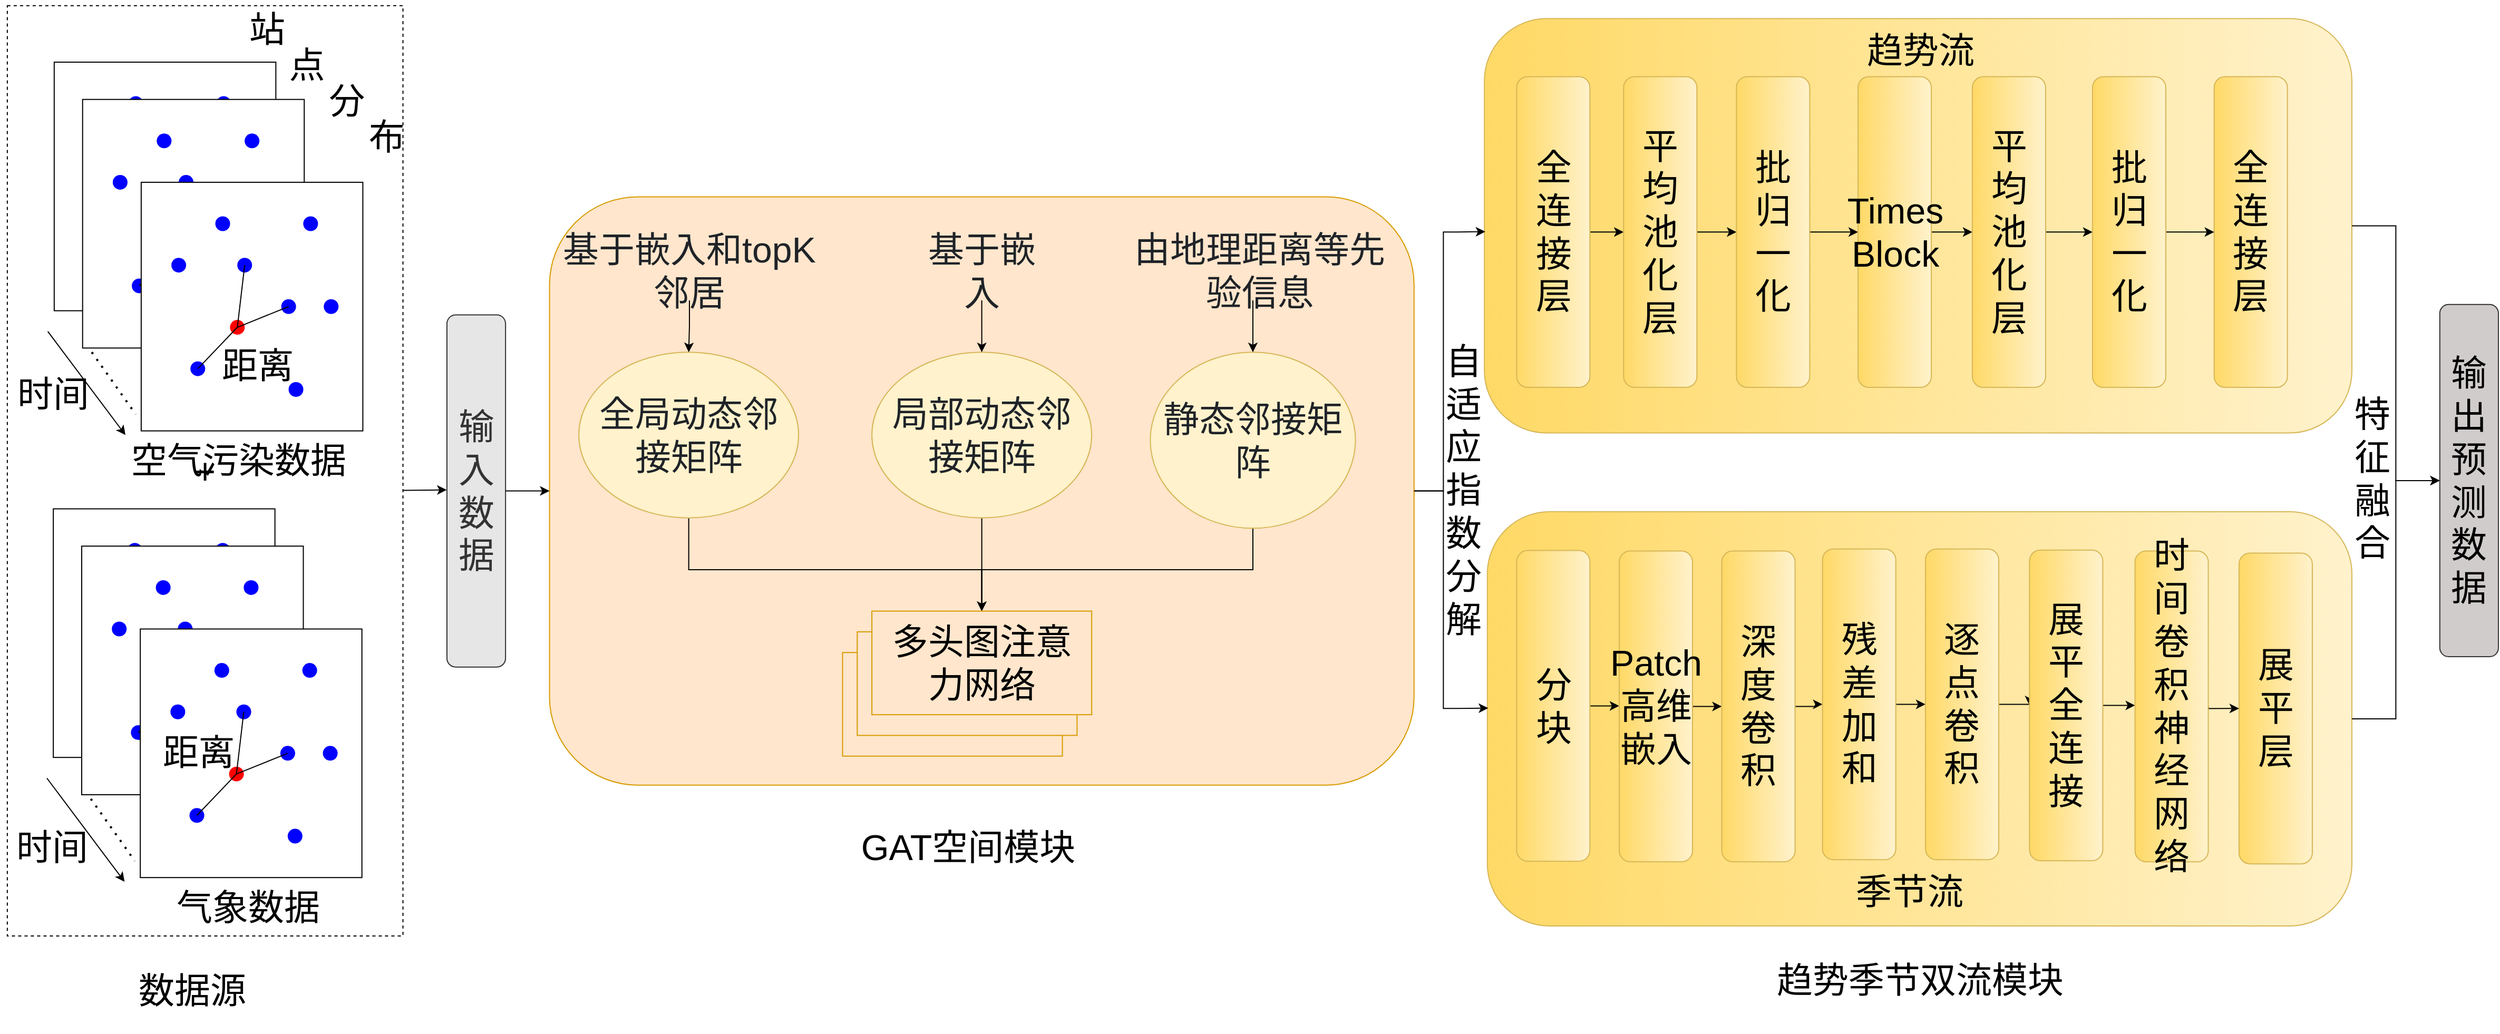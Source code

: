 <mxfile version="28.1.2">
  <diagram id="ancMZrckLGWsapOMijDk" name="第 2 页">
    <mxGraphModel dx="2977" dy="1629" grid="1" gridSize="10" guides="1" tooltips="1" connect="1" arrows="1" fold="1" page="1" pageScale="1" pageWidth="827" pageHeight="1169" math="0" shadow="0">
      <root>
        <mxCell id="0" />
        <mxCell id="1" parent="0" />
        <mxCell id="Hu4YVAxkf72-brbfAEm7-1" value="" style="group;fontFamily=Helvetica;fontSize=34;" parent="1" vertex="1" connectable="0">
          <mxGeometry x="60" y="90" width="2370" height="980" as="geometry" />
        </mxCell>
        <mxCell id="9kNGfoyaYw8XRan4NpMP-1" value="+" style="rounded=0;whiteSpace=wrap;html=1;fillColor=none;dashed=1;fontStyle=0;fontSize=34;movable=1;resizable=1;rotatable=1;deletable=1;editable=1;locked=0;connectable=1;spacing=6;fontFamily=Helvetica;" parent="Hu4YVAxkf72-brbfAEm7-1" vertex="1">
          <mxGeometry x="6.95" y="5.346" width="375.308" height="882.654" as="geometry" />
        </mxCell>
        <mxCell id="9kNGfoyaYw8XRan4NpMP-2" value="" style="rounded=0;whiteSpace=wrap;html=1;fontStyle=0;fontSize=34;movable=1;resizable=1;rotatable=1;deletable=1;editable=1;locked=0;connectable=1;spacing=6;fontFamily=Helvetica;" parent="Hu4YVAxkf72-brbfAEm7-1" vertex="1">
          <mxGeometry x="51.431" y="58.962" width="210.242" height="235.846" as="geometry" />
        </mxCell>
        <mxCell id="9kNGfoyaYw8XRan4NpMP-3" value="" style="shape=waypoint;sketch=0;fillStyle=solid;size=6;pointerEvents=1;points=[];fillColor=none;resizable=1;rotatable=1;perimeter=centerPerimeter;snapToPoint=1;strokeWidth=5;strokeColor=#0000FF;fontStyle=0;fontSize=34;movable=1;deletable=1;editable=1;locked=0;connectable=1;spacing=6;fontFamily=Helvetica;" parent="Hu4YVAxkf72-brbfAEm7-1" vertex="1">
          <mxGeometry x="73.143" y="117.923" width="27.801" height="39.308" as="geometry" />
        </mxCell>
        <mxCell id="9kNGfoyaYw8XRan4NpMP-4" value="" style="shape=waypoint;sketch=0;fillStyle=solid;size=6;pointerEvents=1;points=[];fillColor=none;resizable=1;rotatable=1;perimeter=centerPerimeter;snapToPoint=1;strokeWidth=5;strokeColor=#0000FF;fontStyle=0;fontSize=34;movable=1;deletable=1;editable=1;locked=0;connectable=1;spacing=6;fontFamily=Helvetica;" parent="Hu4YVAxkf72-brbfAEm7-1" vertex="1">
          <mxGeometry x="135.695" y="117.923" width="27.801" height="39.308" as="geometry" />
        </mxCell>
        <mxCell id="9kNGfoyaYw8XRan4NpMP-5" value="" style="shape=waypoint;sketch=0;fillStyle=solid;size=6;pointerEvents=1;points=[];fillColor=none;resizable=1;rotatable=1;perimeter=centerPerimeter;snapToPoint=1;strokeWidth=5;strokeColor=#0000FF;fontStyle=0;fontSize=34;movable=1;deletable=1;editable=1;locked=0;connectable=1;spacing=6;fontFamily=Helvetica;" parent="Hu4YVAxkf72-brbfAEm7-1" vertex="1">
          <mxGeometry x="91.214" y="216.192" width="27.801" height="39.308" as="geometry" />
        </mxCell>
        <mxCell id="9kNGfoyaYw8XRan4NpMP-6" value="" style="shape=waypoint;sketch=0;fillStyle=solid;size=6;pointerEvents=1;points=[];fillColor=none;resizable=1;rotatable=1;perimeter=centerPerimeter;snapToPoint=1;strokeWidth=5;strokeColor=#0000FF;fontStyle=0;fontSize=34;movable=1;deletable=1;editable=1;locked=0;connectable=1;spacing=6;fontFamily=Helvetica;" parent="Hu4YVAxkf72-brbfAEm7-1" vertex="1">
          <mxGeometry x="198.246" y="78.615" width="27.801" height="39.308" as="geometry" />
        </mxCell>
        <mxCell id="9kNGfoyaYw8XRan4NpMP-7" value="" style="shape=waypoint;sketch=0;fillStyle=solid;size=6;pointerEvents=1;points=[];fillColor=none;resizable=1;rotatable=1;perimeter=centerPerimeter;snapToPoint=1;strokeWidth=5;strokeColor=#0000FF;fontStyle=0;fontSize=34;movable=1;deletable=1;editable=1;locked=0;connectable=1;spacing=6;fontFamily=Helvetica;" parent="Hu4YVAxkf72-brbfAEm7-1" vertex="1">
          <mxGeometry x="217.706" y="157.231" width="27.801" height="39.308" as="geometry" />
        </mxCell>
        <mxCell id="9kNGfoyaYw8XRan4NpMP-8" value="" style="shape=waypoint;sketch=0;fillStyle=solid;size=6;pointerEvents=1;points=[];fillColor=none;resizable=1;rotatable=1;perimeter=centerPerimeter;snapToPoint=1;strokeWidth=5;strokeColor=#0000FF;fontStyle=0;fontSize=34;movable=1;deletable=1;editable=1;locked=0;connectable=1;spacing=6;fontFamily=Helvetica;" parent="Hu4YVAxkf72-brbfAEm7-1" vertex="1">
          <mxGeometry x="184.346" y="235.846" width="27.801" height="39.308" as="geometry" />
        </mxCell>
        <mxCell id="9kNGfoyaYw8XRan4NpMP-9" value="" style="shape=waypoint;sketch=0;fillStyle=solid;size=6;pointerEvents=1;points=[];fillColor=none;resizable=1;rotatable=1;perimeter=centerPerimeter;snapToPoint=1;strokeWidth=5;strokeColor=#0000FF;fontStyle=0;fontSize=34;movable=1;deletable=1;editable=1;locked=0;connectable=1;spacing=6;fontFamily=Helvetica;" parent="Hu4YVAxkf72-brbfAEm7-1" vertex="1">
          <mxGeometry x="128.745" y="176.885" width="27.801" height="39.308" as="geometry" />
        </mxCell>
        <mxCell id="9kNGfoyaYw8XRan4NpMP-10" value="" style="shape=waypoint;sketch=0;fillStyle=solid;size=6;pointerEvents=1;points=[];fillColor=none;resizable=1;rotatable=1;perimeter=centerPerimeter;snapToPoint=1;strokeWidth=5;strokeColor=#0000FF;fontStyle=0;fontSize=34;movable=1;deletable=1;editable=1;locked=0;connectable=1;spacing=6;fontFamily=Helvetica;" parent="Hu4YVAxkf72-brbfAEm7-1" vertex="1">
          <mxGeometry x="177.396" y="157.231" width="27.801" height="39.308" as="geometry" />
        </mxCell>
        <mxCell id="9kNGfoyaYw8XRan4NpMP-11" value="" style="shape=waypoint;sketch=0;fillStyle=solid;size=6;pointerEvents=1;points=[];fillColor=none;resizable=1;rotatable=1;perimeter=centerPerimeter;snapToPoint=1;strokeWidth=5;strokeColor=#0000FF;fontStyle=0;fontSize=34;movable=1;deletable=1;editable=1;locked=0;connectable=1;spacing=6;fontFamily=Helvetica;" parent="Hu4YVAxkf72-brbfAEm7-1" vertex="1">
          <mxGeometry x="114.858" y="78.615" width="27.801" height="39.308" as="geometry" />
        </mxCell>
        <mxCell id="9kNGfoyaYw8XRan4NpMP-12" value="" style="endArrow=none;html=1;rounded=0;fontStyle=0;fontSize=34;movable=1;resizable=1;rotatable=1;deletable=1;editable=1;locked=0;connectable=1;spacing=6;fontFamily=Helvetica;" parent="Hu4YVAxkf72-brbfAEm7-1" source="9kNGfoyaYw8XRan4NpMP-4" edge="1">
          <mxGeometry width="50" height="50" relative="1" as="geometry">
            <mxPoint x="184.346" y="373.423" as="sourcePoint" />
            <mxPoint x="142.645" y="196.539" as="targetPoint" />
          </mxGeometry>
        </mxCell>
        <mxCell id="9kNGfoyaYw8XRan4NpMP-13" value="" style="endArrow=none;html=1;rounded=0;exitX=0.687;exitY=0.893;exitDx=0;exitDy=0;exitPerimeter=0;entryX=0.05;entryY=0.767;entryDx=0;entryDy=0;entryPerimeter=0;fontStyle=0;fontSize=34;movable=1;resizable=1;rotatable=1;deletable=1;editable=1;locked=0;connectable=1;spacing=6;fontFamily=Helvetica;" parent="Hu4YVAxkf72-brbfAEm7-1" source="9kNGfoyaYw8XRan4NpMP-9" target="9kNGfoyaYw8XRan4NpMP-10" edge="1">
          <mxGeometry width="50" height="50" relative="1" as="geometry">
            <mxPoint x="184.346" y="373.423" as="sourcePoint" />
            <mxPoint x="253.847" y="275.154" as="targetPoint" />
          </mxGeometry>
        </mxCell>
        <mxCell id="9kNGfoyaYw8XRan4NpMP-14" value="" style="endArrow=none;html=1;rounded=0;entryX=0.27;entryY=0.928;entryDx=0;entryDy=0;entryPerimeter=0;fontStyle=0;fontSize=34;movable=1;resizable=1;rotatable=1;deletable=1;editable=1;locked=0;connectable=1;spacing=6;fontFamily=Helvetica;" parent="Hu4YVAxkf72-brbfAEm7-1" source="9kNGfoyaYw8XRan4NpMP-5" target="9kNGfoyaYw8XRan4NpMP-9" edge="1">
          <mxGeometry width="50" height="50" relative="1" as="geometry">
            <mxPoint x="142.645" y="373.423" as="sourcePoint" />
            <mxPoint x="212.146" y="275.154" as="targetPoint" />
          </mxGeometry>
        </mxCell>
        <mxCell id="9kNGfoyaYw8XRan4NpMP-15" value="" style="rounded=0;whiteSpace=wrap;html=1;fontStyle=0;fontSize=34;movable=1;resizable=1;rotatable=1;deletable=1;editable=1;locked=0;connectable=1;spacing=6;fontFamily=Helvetica;" parent="Hu4YVAxkf72-brbfAEm7-1" vertex="1">
          <mxGeometry x="78.356" y="94.338" width="210.242" height="235.846" as="geometry" />
        </mxCell>
        <mxCell id="9kNGfoyaYw8XRan4NpMP-16" value="" style="shape=waypoint;sketch=0;fillStyle=solid;size=6;pointerEvents=1;points=[];fillColor=none;resizable=1;rotatable=1;perimeter=centerPerimeter;snapToPoint=1;strokeWidth=5;strokeColor=#0000FF;fontStyle=0;fontSize=34;movable=1;deletable=1;editable=1;locked=0;connectable=1;spacing=6;fontFamily=Helvetica;" parent="Hu4YVAxkf72-brbfAEm7-1" vertex="1">
          <mxGeometry x="100.068" y="153.3" width="27.801" height="39.308" as="geometry" />
        </mxCell>
        <mxCell id="9kNGfoyaYw8XRan4NpMP-17" value="" style="shape=waypoint;sketch=0;fillStyle=solid;size=6;pointerEvents=1;points=[];fillColor=none;resizable=1;rotatable=1;perimeter=centerPerimeter;snapToPoint=1;strokeWidth=5;strokeColor=#0000FF;fontStyle=0;fontSize=34;movable=1;deletable=1;editable=1;locked=0;connectable=1;spacing=6;fontFamily=Helvetica;" parent="Hu4YVAxkf72-brbfAEm7-1" vertex="1">
          <mxGeometry x="162.62" y="153.3" width="27.801" height="39.308" as="geometry" />
        </mxCell>
        <mxCell id="9kNGfoyaYw8XRan4NpMP-18" value="" style="shape=waypoint;sketch=0;fillStyle=solid;size=6;pointerEvents=1;points=[];fillColor=none;resizable=1;rotatable=1;perimeter=centerPerimeter;snapToPoint=1;strokeWidth=5;strokeColor=#0000FF;fontStyle=0;fontSize=34;movable=1;deletable=1;editable=1;locked=0;connectable=1;spacing=6;fontFamily=Helvetica;" parent="Hu4YVAxkf72-brbfAEm7-1" vertex="1">
          <mxGeometry x="118.139" y="251.569" width="27.801" height="39.308" as="geometry" />
        </mxCell>
        <mxCell id="9kNGfoyaYw8XRan4NpMP-19" value="" style="shape=waypoint;sketch=0;fillStyle=solid;size=6;pointerEvents=1;points=[];fillColor=none;resizable=1;rotatable=1;perimeter=centerPerimeter;snapToPoint=1;strokeWidth=5;strokeColor=#0000FF;fontStyle=0;fontSize=34;movable=1;deletable=1;editable=1;locked=0;connectable=1;spacing=6;fontFamily=Helvetica;" parent="Hu4YVAxkf72-brbfAEm7-1" vertex="1">
          <mxGeometry x="225.171" y="113.992" width="27.801" height="39.308" as="geometry" />
        </mxCell>
        <mxCell id="9kNGfoyaYw8XRan4NpMP-20" value="" style="shape=waypoint;sketch=0;fillStyle=solid;size=6;pointerEvents=1;points=[];fillColor=none;resizable=1;rotatable=1;perimeter=centerPerimeter;snapToPoint=1;strokeWidth=5;strokeColor=#0000FF;fontStyle=0;fontSize=34;movable=1;deletable=1;editable=1;locked=0;connectable=1;spacing=6;fontFamily=Helvetica;" parent="Hu4YVAxkf72-brbfAEm7-1" vertex="1">
          <mxGeometry x="244.631" y="192.608" width="27.801" height="39.308" as="geometry" />
        </mxCell>
        <mxCell id="9kNGfoyaYw8XRan4NpMP-21" value="" style="shape=waypoint;sketch=0;fillStyle=solid;size=6;pointerEvents=1;points=[];fillColor=none;resizable=1;rotatable=1;perimeter=centerPerimeter;snapToPoint=1;strokeWidth=5;strokeColor=#0000FF;fontStyle=0;fontSize=34;movable=1;deletable=1;editable=1;locked=0;connectable=1;spacing=6;fontFamily=Helvetica;" parent="Hu4YVAxkf72-brbfAEm7-1" vertex="1">
          <mxGeometry x="211.271" y="271.223" width="27.801" height="39.308" as="geometry" />
        </mxCell>
        <mxCell id="9kNGfoyaYw8XRan4NpMP-22" value="" style="shape=waypoint;sketch=0;fillStyle=solid;size=6;pointerEvents=1;points=[];fillColor=none;resizable=1;rotatable=1;perimeter=centerPerimeter;snapToPoint=1;strokeWidth=5;strokeColor=#0000FF;fontStyle=0;fontSize=34;movable=1;deletable=1;editable=1;locked=0;connectable=1;spacing=6;fontFamily=Helvetica;" parent="Hu4YVAxkf72-brbfAEm7-1" vertex="1">
          <mxGeometry x="155.669" y="212.262" width="27.801" height="39.308" as="geometry" />
        </mxCell>
        <mxCell id="9kNGfoyaYw8XRan4NpMP-23" value="" style="shape=waypoint;sketch=0;fillStyle=solid;size=6;pointerEvents=1;points=[];fillColor=none;resizable=1;rotatable=1;perimeter=centerPerimeter;snapToPoint=1;strokeWidth=5;strokeColor=#0000FF;fontStyle=0;fontSize=34;movable=1;deletable=1;editable=1;locked=0;connectable=1;spacing=6;fontFamily=Helvetica;" parent="Hu4YVAxkf72-brbfAEm7-1" vertex="1">
          <mxGeometry x="204.32" y="192.608" width="27.801" height="39.308" as="geometry" />
        </mxCell>
        <mxCell id="9kNGfoyaYw8XRan4NpMP-24" value="" style="shape=waypoint;sketch=0;fillStyle=solid;size=6;pointerEvents=1;points=[];fillColor=none;resizable=1;rotatable=1;perimeter=centerPerimeter;snapToPoint=1;strokeWidth=5;strokeColor=#0000FF;fontStyle=0;fontSize=34;movable=1;deletable=1;editable=1;locked=0;connectable=1;spacing=6;fontFamily=Helvetica;" parent="Hu4YVAxkf72-brbfAEm7-1" vertex="1">
          <mxGeometry x="141.783" y="113.992" width="27.801" height="39.308" as="geometry" />
        </mxCell>
        <mxCell id="9kNGfoyaYw8XRan4NpMP-25" value="" style="endArrow=none;html=1;rounded=0;fontStyle=0;fontSize=34;movable=1;resizable=1;rotatable=1;deletable=1;editable=1;locked=0;connectable=1;spacing=6;fontFamily=Helvetica;" parent="Hu4YVAxkf72-brbfAEm7-1" source="9kNGfoyaYw8XRan4NpMP-17" edge="1">
          <mxGeometry width="50" height="50" relative="1" as="geometry">
            <mxPoint x="211.271" y="408.8" as="sourcePoint" />
            <mxPoint x="169.57" y="231.915" as="targetPoint" />
          </mxGeometry>
        </mxCell>
        <mxCell id="9kNGfoyaYw8XRan4NpMP-26" value="" style="endArrow=none;html=1;rounded=0;exitX=0.687;exitY=0.893;exitDx=0;exitDy=0;exitPerimeter=0;entryX=0.05;entryY=0.767;entryDx=0;entryDy=0;entryPerimeter=0;fontStyle=0;fontSize=34;movable=1;resizable=1;rotatable=1;deletable=1;editable=1;locked=0;connectable=1;spacing=6;fontFamily=Helvetica;" parent="Hu4YVAxkf72-brbfAEm7-1" source="9kNGfoyaYw8XRan4NpMP-22" target="9kNGfoyaYw8XRan4NpMP-23" edge="1">
          <mxGeometry width="50" height="50" relative="1" as="geometry">
            <mxPoint x="211.271" y="408.8" as="sourcePoint" />
            <mxPoint x="280.772" y="310.531" as="targetPoint" />
          </mxGeometry>
        </mxCell>
        <mxCell id="9kNGfoyaYw8XRan4NpMP-27" value="" style="endArrow=none;html=1;rounded=0;entryX=0.27;entryY=0.928;entryDx=0;entryDy=0;entryPerimeter=0;fontStyle=0;fontSize=34;movable=1;resizable=1;rotatable=1;deletable=1;editable=1;locked=0;connectable=1;spacing=6;fontFamily=Helvetica;" parent="Hu4YVAxkf72-brbfAEm7-1" source="9kNGfoyaYw8XRan4NpMP-18" target="9kNGfoyaYw8XRan4NpMP-22" edge="1">
          <mxGeometry width="50" height="50" relative="1" as="geometry">
            <mxPoint x="169.57" y="408.8" as="sourcePoint" />
            <mxPoint x="239.071" y="310.531" as="targetPoint" />
          </mxGeometry>
        </mxCell>
        <mxCell id="9kNGfoyaYw8XRan4NpMP-28" value="" style="rounded=0;whiteSpace=wrap;html=1;fontStyle=0;fontSize=34;movable=1;resizable=1;rotatable=1;deletable=1;editable=1;locked=0;connectable=1;spacing=6;fontFamily=Helvetica;" parent="Hu4YVAxkf72-brbfAEm7-1" vertex="1">
          <mxGeometry x="133.943" y="172.954" width="210.242" height="235.846" as="geometry" />
        </mxCell>
        <mxCell id="9kNGfoyaYw8XRan4NpMP-29" value="" style="shape=waypoint;sketch=0;fillStyle=solid;size=6;pointerEvents=1;points=[];fillColor=none;resizable=1;rotatable=1;perimeter=centerPerimeter;snapToPoint=1;strokeWidth=5;strokeColor=#0000FF;fontStyle=0;fontSize=34;movable=1;deletable=1;editable=1;locked=0;connectable=1;spacing=6;fontFamily=Helvetica;" parent="Hu4YVAxkf72-brbfAEm7-1" vertex="1">
          <mxGeometry x="155.655" y="231.915" width="27.801" height="39.308" as="geometry" />
        </mxCell>
        <mxCell id="9kNGfoyaYw8XRan4NpMP-30" value="" style="shape=waypoint;sketch=0;fillStyle=solid;size=6;pointerEvents=1;points=[];fillColor=none;resizable=1;rotatable=1;perimeter=centerPerimeter;snapToPoint=1;strokeWidth=5;strokeColor=#0000FF;fontStyle=0;fontSize=34;movable=1;deletable=1;editable=1;locked=0;connectable=1;spacing=6;fontFamily=Helvetica;" parent="Hu4YVAxkf72-brbfAEm7-1" vertex="1">
          <mxGeometry x="218.207" y="231.915" width="27.801" height="39.308" as="geometry" />
        </mxCell>
        <mxCell id="9kNGfoyaYw8XRan4NpMP-31" value="" style="shape=waypoint;sketch=0;fillStyle=solid;size=6;pointerEvents=1;points=[];fillColor=none;resizable=1;rotatable=1;perimeter=centerPerimeter;snapToPoint=1;strokeWidth=5;strokeColor=#0000FF;fontStyle=0;fontSize=34;movable=1;deletable=1;editable=1;locked=0;connectable=1;spacing=6;fontFamily=Helvetica;" parent="Hu4YVAxkf72-brbfAEm7-1" vertex="1">
          <mxGeometry x="173.726" y="330.185" width="27.801" height="39.308" as="geometry" />
        </mxCell>
        <mxCell id="9kNGfoyaYw8XRan4NpMP-32" value="" style="shape=waypoint;sketch=0;fillStyle=solid;size=6;pointerEvents=1;points=[];fillColor=none;resizable=1;rotatable=1;perimeter=centerPerimeter;snapToPoint=1;strokeWidth=5;strokeColor=#0000FF;fontStyle=0;fontSize=34;movable=1;deletable=1;editable=1;locked=0;connectable=1;spacing=6;fontFamily=Helvetica;" parent="Hu4YVAxkf72-brbfAEm7-1" vertex="1">
          <mxGeometry x="280.758" y="192.608" width="27.801" height="39.308" as="geometry" />
        </mxCell>
        <mxCell id="9kNGfoyaYw8XRan4NpMP-33" value="" style="shape=waypoint;sketch=0;fillStyle=solid;size=6;pointerEvents=1;points=[];fillColor=none;resizable=1;rotatable=1;perimeter=centerPerimeter;snapToPoint=1;strokeWidth=5;strokeColor=#0000FF;fontStyle=0;fontSize=34;movable=1;deletable=1;editable=1;locked=0;connectable=1;spacing=6;fontFamily=Helvetica;" parent="Hu4YVAxkf72-brbfAEm7-1" vertex="1">
          <mxGeometry x="300.219" y="271.223" width="27.801" height="39.308" as="geometry" />
        </mxCell>
        <mxCell id="9kNGfoyaYw8XRan4NpMP-34" value="" style="shape=waypoint;sketch=0;fillStyle=solid;size=6;pointerEvents=1;points=[];fillColor=none;resizable=1;rotatable=1;perimeter=centerPerimeter;snapToPoint=1;strokeWidth=5;strokeColor=#0000FF;fontStyle=0;fontSize=34;movable=1;deletable=1;editable=1;locked=0;connectable=1;spacing=6;fontFamily=Helvetica;" parent="Hu4YVAxkf72-brbfAEm7-1" vertex="1">
          <mxGeometry x="266.858" y="349.839" width="27.801" height="39.308" as="geometry" />
        </mxCell>
        <mxCell id="9kNGfoyaYw8XRan4NpMP-35" value="" style="shape=waypoint;sketch=0;fillStyle=solid;size=6;pointerEvents=1;points=[];fillColor=none;resizable=1;rotatable=1;perimeter=centerPerimeter;snapToPoint=1;strokeWidth=5;strokeColor=#FF0000;fontStyle=0;fontSize=34;movable=1;deletable=1;editable=1;locked=0;connectable=1;spacing=6;fontFamily=Helvetica;" parent="Hu4YVAxkf72-brbfAEm7-1" vertex="1">
          <mxGeometry x="211.257" y="290.877" width="27.801" height="39.308" as="geometry" />
        </mxCell>
        <mxCell id="9kNGfoyaYw8XRan4NpMP-36" value="" style="shape=waypoint;sketch=0;fillStyle=solid;size=6;pointerEvents=1;points=[];fillColor=none;resizable=1;rotatable=1;perimeter=centerPerimeter;snapToPoint=1;strokeWidth=5;strokeColor=#0000FF;fontStyle=0;fontSize=34;movable=1;deletable=1;editable=1;locked=0;connectable=1;spacing=6;fontFamily=Helvetica;" parent="Hu4YVAxkf72-brbfAEm7-1" vertex="1">
          <mxGeometry x="259.908" y="271.223" width="27.801" height="39.308" as="geometry" />
        </mxCell>
        <mxCell id="9kNGfoyaYw8XRan4NpMP-37" value="" style="shape=waypoint;sketch=0;fillStyle=solid;size=6;pointerEvents=1;points=[];fillColor=none;resizable=1;rotatable=1;perimeter=centerPerimeter;snapToPoint=1;strokeWidth=5;strokeColor=#0000FF;fontStyle=0;fontSize=34;movable=1;deletable=1;editable=1;locked=0;connectable=1;spacing=6;fontFamily=Helvetica;" parent="Hu4YVAxkf72-brbfAEm7-1" vertex="1">
          <mxGeometry x="197.37" y="192.608" width="27.801" height="39.308" as="geometry" />
        </mxCell>
        <mxCell id="9kNGfoyaYw8XRan4NpMP-38" value="" style="endArrow=none;html=1;rounded=0;fontStyle=0;fontSize=34;movable=1;resizable=1;rotatable=1;deletable=1;editable=1;locked=0;connectable=1;spacing=6;fontFamily=Helvetica;" parent="Hu4YVAxkf72-brbfAEm7-1" source="9kNGfoyaYw8XRan4NpMP-30" edge="1">
          <mxGeometry width="50" height="50" relative="1" as="geometry">
            <mxPoint x="266.858" y="487.416" as="sourcePoint" />
            <mxPoint x="225.157" y="310.531" as="targetPoint" />
          </mxGeometry>
        </mxCell>
        <mxCell id="9kNGfoyaYw8XRan4NpMP-39" value="" style="endArrow=none;html=1;rounded=0;exitX=0.687;exitY=0.893;exitDx=0;exitDy=0;exitPerimeter=0;entryX=0.05;entryY=0.767;entryDx=0;entryDy=0;entryPerimeter=0;fontStyle=0;fontSize=34;movable=1;resizable=1;rotatable=1;deletable=1;editable=1;locked=0;connectable=1;spacing=6;fontFamily=Helvetica;" parent="Hu4YVAxkf72-brbfAEm7-1" source="9kNGfoyaYw8XRan4NpMP-35" target="9kNGfoyaYw8XRan4NpMP-36" edge="1">
          <mxGeometry width="50" height="50" relative="1" as="geometry">
            <mxPoint x="266.858" y="487.416" as="sourcePoint" />
            <mxPoint x="336.359" y="389.146" as="targetPoint" />
          </mxGeometry>
        </mxCell>
        <mxCell id="9kNGfoyaYw8XRan4NpMP-40" value="" style="endArrow=none;html=1;rounded=0;entryX=0.27;entryY=0.928;entryDx=0;entryDy=0;entryPerimeter=0;fontStyle=0;fontSize=34;movable=1;resizable=1;rotatable=1;deletable=1;editable=1;locked=0;connectable=1;spacing=6;fontFamily=Helvetica;" parent="Hu4YVAxkf72-brbfAEm7-1" source="9kNGfoyaYw8XRan4NpMP-31" target="9kNGfoyaYw8XRan4NpMP-35" edge="1">
          <mxGeometry width="50" height="50" relative="1" as="geometry">
            <mxPoint x="225.157" y="487.416" as="sourcePoint" />
            <mxPoint x="294.658" y="389.146" as="targetPoint" />
          </mxGeometry>
        </mxCell>
        <mxCell id="9kNGfoyaYw8XRan4NpMP-41" value="" style="endArrow=classic;html=1;rounded=0;fontStyle=0;fontSize=34;movable=1;resizable=1;rotatable=1;deletable=1;editable=1;locked=0;connectable=1;spacing=6;fontFamily=Helvetica;" parent="Hu4YVAxkf72-brbfAEm7-1" edge="1">
          <mxGeometry width="50" height="50" relative="1" as="geometry">
            <mxPoint x="45.343" y="314.462" as="sourcePoint" />
            <mxPoint x="119.014" y="412.731" as="targetPoint" />
          </mxGeometry>
        </mxCell>
        <mxCell id="9kNGfoyaYw8XRan4NpMP-42" value="" style="endArrow=none;dashed=1;html=1;dashPattern=1 3;strokeWidth=2;rounded=0;fontStyle=0;fontSize=34;movable=1;resizable=1;rotatable=1;deletable=1;editable=1;locked=0;connectable=1;spacing=6;fontFamily=Helvetica;" parent="Hu4YVAxkf72-brbfAEm7-1" edge="1">
          <mxGeometry width="50" height="50" relative="1" as="geometry">
            <mxPoint x="87.044" y="334.115" as="sourcePoint" />
            <mxPoint x="128.745" y="393.077" as="targetPoint" />
          </mxGeometry>
        </mxCell>
        <mxCell id="9kNGfoyaYw8XRan4NpMP-43" value="&lt;font&gt;&lt;span&gt;时间&lt;/span&gt;&lt;/font&gt;" style="text;html=1;align=center;verticalAlign=middle;resizable=1;points=[];autosize=1;strokeColor=none;fillColor=none;fontSize=34;fontStyle=0;movable=1;rotatable=1;deletable=1;editable=1;locked=0;connectable=1;spacing=6;fontFamily=Helvetica;" parent="Hu4YVAxkf72-brbfAEm7-1" vertex="1">
          <mxGeometry x="4.862" y="344.05" width="90" height="60" as="geometry" />
        </mxCell>
        <mxCell id="9kNGfoyaYw8XRan4NpMP-44" value="&lt;font&gt;&lt;span&gt;距离&lt;/span&gt;&lt;/font&gt;" style="text;html=1;align=center;verticalAlign=middle;resizable=1;points=[];autosize=1;strokeColor=none;fillColor=none;fontStyle=0;fontSize=34;movable=1;rotatable=1;deletable=1;editable=1;locked=0;connectable=1;spacing=6;fontFamily=Helvetica;" parent="Hu4YVAxkf72-brbfAEm7-1" vertex="1">
          <mxGeometry x="199.466" y="317.085" width="90" height="60" as="geometry" />
        </mxCell>
        <mxCell id="9kNGfoyaYw8XRan4NpMP-45" value="&lt;font&gt;&lt;span&gt;空气污染数据&lt;/span&gt;&lt;/font&gt;" style="text;html=1;align=center;verticalAlign=middle;resizable=1;points=[];autosize=1;strokeColor=none;fillColor=none;fontSize=34;fontStyle=0;movable=1;rotatable=1;deletable=1;editable=1;locked=0;connectable=1;spacing=6;fontFamily=Helvetica;" parent="Hu4YVAxkf72-brbfAEm7-1" vertex="1">
          <mxGeometry x="120.577" y="407.492" width="210" height="60" as="geometry" />
        </mxCell>
        <mxCell id="9kNGfoyaYw8XRan4NpMP-46" value="" style="rounded=0;whiteSpace=wrap;html=1;fontStyle=0;fontSize=34;movable=1;resizable=1;rotatable=1;deletable=1;editable=1;locked=0;connectable=1;spacing=6;fontFamily=Helvetica;" parent="Hu4YVAxkf72-brbfAEm7-1" vertex="1">
          <mxGeometry x="50.569" y="482.758" width="210.242" height="235.846" as="geometry" />
        </mxCell>
        <mxCell id="9kNGfoyaYw8XRan4NpMP-47" value="" style="shape=waypoint;sketch=0;fillStyle=solid;size=6;pointerEvents=1;points=[];fillColor=none;resizable=1;rotatable=1;perimeter=centerPerimeter;snapToPoint=1;strokeWidth=5;strokeColor=#0000FF;fontStyle=0;fontSize=34;movable=1;deletable=1;editable=1;locked=0;connectable=1;spacing=6;fontFamily=Helvetica;" parent="Hu4YVAxkf72-brbfAEm7-1" vertex="1">
          <mxGeometry x="72.282" y="541.719" width="27.801" height="39.308" as="geometry" />
        </mxCell>
        <mxCell id="9kNGfoyaYw8XRan4NpMP-48" value="" style="shape=waypoint;sketch=0;fillStyle=solid;size=6;pointerEvents=1;points=[];fillColor=none;resizable=1;rotatable=1;perimeter=centerPerimeter;snapToPoint=1;strokeWidth=5;strokeColor=#0000FF;fontStyle=0;fontSize=34;movable=1;deletable=1;editable=1;locked=0;connectable=1;spacing=6;fontFamily=Helvetica;" parent="Hu4YVAxkf72-brbfAEm7-1" vertex="1">
          <mxGeometry x="134.833" y="541.719" width="27.801" height="39.308" as="geometry" />
        </mxCell>
        <mxCell id="9kNGfoyaYw8XRan4NpMP-49" value="" style="shape=waypoint;sketch=0;fillStyle=solid;size=6;pointerEvents=1;points=[];fillColor=none;resizable=1;rotatable=1;perimeter=centerPerimeter;snapToPoint=1;strokeWidth=5;strokeColor=#0000FF;fontStyle=0;fontSize=34;movable=1;deletable=1;editable=1;locked=0;connectable=1;spacing=6;fontFamily=Helvetica;" parent="Hu4YVAxkf72-brbfAEm7-1" vertex="1">
          <mxGeometry x="90.352" y="639.988" width="27.801" height="39.308" as="geometry" />
        </mxCell>
        <mxCell id="9kNGfoyaYw8XRan4NpMP-50" value="" style="shape=waypoint;sketch=0;fillStyle=solid;size=6;pointerEvents=1;points=[];fillColor=none;resizable=1;rotatable=1;perimeter=centerPerimeter;snapToPoint=1;strokeWidth=5;strokeColor=#0000FF;fontStyle=0;fontSize=34;movable=1;deletable=1;editable=1;locked=0;connectable=1;spacing=6;fontFamily=Helvetica;" parent="Hu4YVAxkf72-brbfAEm7-1" vertex="1">
          <mxGeometry x="197.384" y="502.411" width="27.801" height="39.308" as="geometry" />
        </mxCell>
        <mxCell id="9kNGfoyaYw8XRan4NpMP-51" value="" style="shape=waypoint;sketch=0;fillStyle=solid;size=6;pointerEvents=1;points=[];fillColor=none;resizable=1;rotatable=1;perimeter=centerPerimeter;snapToPoint=1;strokeWidth=5;strokeColor=#0000FF;fontStyle=0;fontSize=34;movable=1;deletable=1;editable=1;locked=0;connectable=1;spacing=6;fontFamily=Helvetica;" parent="Hu4YVAxkf72-brbfAEm7-1" vertex="1">
          <mxGeometry x="216.845" y="581.027" width="27.801" height="39.308" as="geometry" />
        </mxCell>
        <mxCell id="9kNGfoyaYw8XRan4NpMP-52" value="" style="shape=waypoint;sketch=0;fillStyle=solid;size=6;pointerEvents=1;points=[];fillColor=none;resizable=1;rotatable=1;perimeter=centerPerimeter;snapToPoint=1;strokeWidth=5;strokeColor=#0000FF;fontStyle=0;fontSize=34;movable=1;deletable=1;editable=1;locked=0;connectable=1;spacing=6;fontFamily=Helvetica;" parent="Hu4YVAxkf72-brbfAEm7-1" vertex="1">
          <mxGeometry x="183.484" y="659.642" width="27.801" height="39.308" as="geometry" />
        </mxCell>
        <mxCell id="9kNGfoyaYw8XRan4NpMP-53" value="" style="shape=waypoint;sketch=0;fillStyle=solid;size=6;pointerEvents=1;points=[];fillColor=none;resizable=1;rotatable=1;perimeter=centerPerimeter;snapToPoint=1;strokeWidth=5;strokeColor=#0000FF;fontStyle=0;fontSize=34;movable=1;deletable=1;editable=1;locked=0;connectable=1;spacing=6;fontFamily=Helvetica;" parent="Hu4YVAxkf72-brbfAEm7-1" vertex="1">
          <mxGeometry x="127.883" y="600.681" width="27.801" height="39.308" as="geometry" />
        </mxCell>
        <mxCell id="9kNGfoyaYw8XRan4NpMP-54" value="" style="shape=waypoint;sketch=0;fillStyle=solid;size=6;pointerEvents=1;points=[];fillColor=none;resizable=1;rotatable=1;perimeter=centerPerimeter;snapToPoint=1;strokeWidth=5;strokeColor=#0000FF;fontStyle=0;fontSize=34;movable=1;deletable=1;editable=1;locked=0;connectable=1;spacing=6;fontFamily=Helvetica;" parent="Hu4YVAxkf72-brbfAEm7-1" vertex="1">
          <mxGeometry x="176.534" y="581.027" width="27.801" height="39.308" as="geometry" />
        </mxCell>
        <mxCell id="9kNGfoyaYw8XRan4NpMP-55" value="" style="shape=waypoint;sketch=0;fillStyle=solid;size=6;pointerEvents=1;points=[];fillColor=none;resizable=1;rotatable=1;perimeter=centerPerimeter;snapToPoint=1;strokeWidth=5;strokeColor=#0000FF;fontStyle=0;fontSize=34;movable=1;deletable=1;editable=1;locked=0;connectable=1;spacing=6;fontFamily=Helvetica;" parent="Hu4YVAxkf72-brbfAEm7-1" vertex="1">
          <mxGeometry x="113.996" y="502.411" width="27.801" height="39.308" as="geometry" />
        </mxCell>
        <mxCell id="9kNGfoyaYw8XRan4NpMP-56" value="" style="endArrow=none;html=1;rounded=0;fontStyle=0;fontSize=34;movable=1;resizable=1;rotatable=1;deletable=1;editable=1;locked=0;connectable=1;spacing=6;fontFamily=Helvetica;" parent="Hu4YVAxkf72-brbfAEm7-1" source="9kNGfoyaYw8XRan4NpMP-48" edge="1">
          <mxGeometry width="50" height="50" relative="1" as="geometry">
            <mxPoint x="183.484" y="797.219" as="sourcePoint" />
            <mxPoint x="141.783" y="620.335" as="targetPoint" />
          </mxGeometry>
        </mxCell>
        <mxCell id="9kNGfoyaYw8XRan4NpMP-57" value="" style="endArrow=none;html=1;rounded=0;exitX=0.687;exitY=0.893;exitDx=0;exitDy=0;exitPerimeter=0;entryX=0.05;entryY=0.767;entryDx=0;entryDy=0;entryPerimeter=0;fontStyle=0;fontSize=34;movable=1;resizable=1;rotatable=1;deletable=1;editable=1;locked=0;connectable=1;spacing=6;fontFamily=Helvetica;" parent="Hu4YVAxkf72-brbfAEm7-1" source="9kNGfoyaYw8XRan4NpMP-53" target="9kNGfoyaYw8XRan4NpMP-54" edge="1">
          <mxGeometry width="50" height="50" relative="1" as="geometry">
            <mxPoint x="183.484" y="797.219" as="sourcePoint" />
            <mxPoint x="252.985" y="698.95" as="targetPoint" />
          </mxGeometry>
        </mxCell>
        <mxCell id="9kNGfoyaYw8XRan4NpMP-58" value="" style="endArrow=none;html=1;rounded=0;entryX=0.27;entryY=0.928;entryDx=0;entryDy=0;entryPerimeter=0;fontStyle=0;fontSize=34;movable=1;resizable=1;rotatable=1;deletable=1;editable=1;locked=0;connectable=1;spacing=6;fontFamily=Helvetica;" parent="Hu4YVAxkf72-brbfAEm7-1" source="9kNGfoyaYw8XRan4NpMP-49" target="9kNGfoyaYw8XRan4NpMP-53" edge="1">
          <mxGeometry width="50" height="50" relative="1" as="geometry">
            <mxPoint x="141.783" y="797.219" as="sourcePoint" />
            <mxPoint x="211.284" y="698.95" as="targetPoint" />
          </mxGeometry>
        </mxCell>
        <mxCell id="9kNGfoyaYw8XRan4NpMP-59" value="" style="rounded=0;whiteSpace=wrap;html=1;fontStyle=0;fontSize=34;movable=1;resizable=1;rotatable=1;deletable=1;editable=1;locked=0;connectable=1;spacing=6;fontFamily=Helvetica;" parent="Hu4YVAxkf72-brbfAEm7-1" vertex="1">
          <mxGeometry x="77.494" y="518.134" width="210.242" height="235.846" as="geometry" />
        </mxCell>
        <mxCell id="9kNGfoyaYw8XRan4NpMP-60" value="" style="shape=waypoint;sketch=0;fillStyle=solid;size=6;pointerEvents=1;points=[];fillColor=none;resizable=1;rotatable=1;perimeter=centerPerimeter;snapToPoint=1;strokeWidth=5;strokeColor=#0000FF;fontStyle=0;fontSize=34;movable=1;deletable=1;editable=1;locked=0;connectable=1;spacing=6;fontFamily=Helvetica;" parent="Hu4YVAxkf72-brbfAEm7-1" vertex="1">
          <mxGeometry x="99.206" y="577.096" width="27.801" height="39.308" as="geometry" />
        </mxCell>
        <mxCell id="9kNGfoyaYw8XRan4NpMP-61" value="" style="shape=waypoint;sketch=0;fillStyle=solid;size=6;pointerEvents=1;points=[];fillColor=none;resizable=1;rotatable=1;perimeter=centerPerimeter;snapToPoint=1;strokeWidth=5;strokeColor=#0000FF;fontStyle=0;fontSize=34;movable=1;deletable=1;editable=1;locked=0;connectable=1;spacing=6;fontFamily=Helvetica;" parent="Hu4YVAxkf72-brbfAEm7-1" vertex="1">
          <mxGeometry x="161.758" y="577.096" width="27.801" height="39.308" as="geometry" />
        </mxCell>
        <mxCell id="9kNGfoyaYw8XRan4NpMP-62" value="" style="shape=waypoint;sketch=0;fillStyle=solid;size=6;pointerEvents=1;points=[];fillColor=none;resizable=1;rotatable=1;perimeter=centerPerimeter;snapToPoint=1;strokeWidth=5;strokeColor=#0000FF;fontStyle=0;fontSize=34;movable=1;deletable=1;editable=1;locked=0;connectable=1;spacing=6;fontFamily=Helvetica;" parent="Hu4YVAxkf72-brbfAEm7-1" vertex="1">
          <mxGeometry x="117.277" y="675.365" width="27.801" height="39.308" as="geometry" />
        </mxCell>
        <mxCell id="9kNGfoyaYw8XRan4NpMP-63" value="" style="shape=waypoint;sketch=0;fillStyle=solid;size=6;pointerEvents=1;points=[];fillColor=none;resizable=1;rotatable=1;perimeter=centerPerimeter;snapToPoint=1;strokeWidth=5;strokeColor=#0000FF;fontStyle=0;fontSize=34;movable=1;deletable=1;editable=1;locked=0;connectable=1;spacing=6;fontFamily=Helvetica;" parent="Hu4YVAxkf72-brbfAEm7-1" vertex="1">
          <mxGeometry x="224.309" y="537.788" width="27.801" height="39.308" as="geometry" />
        </mxCell>
        <mxCell id="9kNGfoyaYw8XRan4NpMP-64" value="" style="shape=waypoint;sketch=0;fillStyle=solid;size=6;pointerEvents=1;points=[];fillColor=none;resizable=1;rotatable=1;perimeter=centerPerimeter;snapToPoint=1;strokeWidth=5;strokeColor=#0000FF;fontStyle=0;fontSize=34;movable=1;deletable=1;editable=1;locked=0;connectable=1;spacing=6;fontFamily=Helvetica;" parent="Hu4YVAxkf72-brbfAEm7-1" vertex="1">
          <mxGeometry x="243.769" y="616.404" width="27.801" height="39.308" as="geometry" />
        </mxCell>
        <mxCell id="9kNGfoyaYw8XRan4NpMP-65" value="" style="shape=waypoint;sketch=0;fillStyle=solid;size=6;pointerEvents=1;points=[];fillColor=none;resizable=1;rotatable=1;perimeter=centerPerimeter;snapToPoint=1;strokeWidth=5;strokeColor=#0000FF;fontStyle=0;fontSize=34;movable=1;deletable=1;editable=1;locked=0;connectable=1;spacing=6;fontFamily=Helvetica;" parent="Hu4YVAxkf72-brbfAEm7-1" vertex="1">
          <mxGeometry x="210.409" y="695.019" width="27.801" height="39.308" as="geometry" />
        </mxCell>
        <mxCell id="9kNGfoyaYw8XRan4NpMP-66" value="" style="shape=waypoint;sketch=0;fillStyle=solid;size=6;pointerEvents=1;points=[];fillColor=none;resizable=1;rotatable=1;perimeter=centerPerimeter;snapToPoint=1;strokeWidth=5;strokeColor=#0000FF;fontStyle=0;fontSize=34;movable=1;deletable=1;editable=1;locked=0;connectable=1;spacing=6;fontFamily=Helvetica;" parent="Hu4YVAxkf72-brbfAEm7-1" vertex="1">
          <mxGeometry x="154.808" y="636.058" width="27.801" height="39.308" as="geometry" />
        </mxCell>
        <mxCell id="9kNGfoyaYw8XRan4NpMP-67" value="" style="shape=waypoint;sketch=0;fillStyle=solid;size=6;pointerEvents=1;points=[];fillColor=none;resizable=1;rotatable=1;perimeter=centerPerimeter;snapToPoint=1;strokeWidth=5;strokeColor=#0000FF;fontStyle=0;fontSize=34;movable=1;deletable=1;editable=1;locked=0;connectable=1;spacing=6;fontFamily=Helvetica;" parent="Hu4YVAxkf72-brbfAEm7-1" vertex="1">
          <mxGeometry x="203.459" y="616.404" width="27.801" height="39.308" as="geometry" />
        </mxCell>
        <mxCell id="9kNGfoyaYw8XRan4NpMP-68" value="" style="shape=waypoint;sketch=0;fillStyle=solid;size=6;pointerEvents=1;points=[];fillColor=none;resizable=1;rotatable=1;perimeter=centerPerimeter;snapToPoint=1;strokeWidth=5;strokeColor=#0000FF;fontStyle=0;fontSize=34;movable=1;deletable=1;editable=1;locked=0;connectable=1;spacing=6;fontFamily=Helvetica;" parent="Hu4YVAxkf72-brbfAEm7-1" vertex="1">
          <mxGeometry x="140.921" y="537.788" width="27.801" height="39.308" as="geometry" />
        </mxCell>
        <mxCell id="9kNGfoyaYw8XRan4NpMP-69" value="" style="endArrow=none;html=1;rounded=0;fontStyle=0;fontSize=34;movable=1;resizable=1;rotatable=1;deletable=1;editable=1;locked=0;connectable=1;spacing=6;fontFamily=Helvetica;" parent="Hu4YVAxkf72-brbfAEm7-1" source="9kNGfoyaYw8XRan4NpMP-61" edge="1">
          <mxGeometry width="50" height="50" relative="1" as="geometry">
            <mxPoint x="210.409" y="832.596" as="sourcePoint" />
            <mxPoint x="168.708" y="655.711" as="targetPoint" />
          </mxGeometry>
        </mxCell>
        <mxCell id="9kNGfoyaYw8XRan4NpMP-70" value="" style="endArrow=none;html=1;rounded=0;exitX=0.687;exitY=0.893;exitDx=0;exitDy=0;exitPerimeter=0;entryX=0.05;entryY=0.767;entryDx=0;entryDy=0;entryPerimeter=0;fontStyle=0;fontSize=34;movable=1;resizable=1;rotatable=1;deletable=1;editable=1;locked=0;connectable=1;spacing=6;fontFamily=Helvetica;" parent="Hu4YVAxkf72-brbfAEm7-1" source="9kNGfoyaYw8XRan4NpMP-66" target="9kNGfoyaYw8XRan4NpMP-67" edge="1">
          <mxGeometry width="50" height="50" relative="1" as="geometry">
            <mxPoint x="210.409" y="832.596" as="sourcePoint" />
            <mxPoint x="279.91" y="734.327" as="targetPoint" />
          </mxGeometry>
        </mxCell>
        <mxCell id="9kNGfoyaYw8XRan4NpMP-71" value="" style="endArrow=none;html=1;rounded=0;entryX=0.27;entryY=0.928;entryDx=0;entryDy=0;entryPerimeter=0;fontStyle=0;fontSize=34;movable=1;resizable=1;rotatable=1;deletable=1;editable=1;locked=0;connectable=1;spacing=6;fontFamily=Helvetica;" parent="Hu4YVAxkf72-brbfAEm7-1" source="9kNGfoyaYw8XRan4NpMP-62" target="9kNGfoyaYw8XRan4NpMP-66" edge="1">
          <mxGeometry width="50" height="50" relative="1" as="geometry">
            <mxPoint x="168.708" y="832.596" as="sourcePoint" />
            <mxPoint x="238.209" y="734.327" as="targetPoint" />
          </mxGeometry>
        </mxCell>
        <mxCell id="9kNGfoyaYw8XRan4NpMP-72" value="" style="rounded=0;whiteSpace=wrap;html=1;fontStyle=0;fontSize=34;movable=1;resizable=1;rotatable=1;deletable=1;editable=1;locked=0;connectable=1;spacing=6;fontFamily=Helvetica;" parent="Hu4YVAxkf72-brbfAEm7-1" vertex="1">
          <mxGeometry x="133.081" y="596.75" width="210.242" height="235.846" as="geometry" />
        </mxCell>
        <mxCell id="9kNGfoyaYw8XRan4NpMP-73" value="" style="shape=waypoint;sketch=0;fillStyle=solid;size=6;pointerEvents=1;points=[];fillColor=none;resizable=1;rotatable=1;perimeter=centerPerimeter;snapToPoint=1;strokeWidth=5;strokeColor=#0000FF;fontStyle=0;fontSize=34;movable=1;deletable=1;editable=1;locked=0;connectable=1;spacing=6;fontFamily=Helvetica;" parent="Hu4YVAxkf72-brbfAEm7-1" vertex="1">
          <mxGeometry x="154.794" y="655.711" width="27.801" height="39.308" as="geometry" />
        </mxCell>
        <mxCell id="9kNGfoyaYw8XRan4NpMP-74" value="" style="shape=waypoint;sketch=0;fillStyle=solid;size=6;pointerEvents=1;points=[];fillColor=none;resizable=1;rotatable=1;perimeter=centerPerimeter;snapToPoint=1;strokeWidth=5;strokeColor=#0000FF;fontStyle=0;fontSize=34;movable=1;deletable=1;editable=1;locked=0;connectable=1;spacing=6;fontFamily=Helvetica;" parent="Hu4YVAxkf72-brbfAEm7-1" vertex="1">
          <mxGeometry x="217.345" y="655.711" width="27.801" height="39.308" as="geometry" />
        </mxCell>
        <mxCell id="9kNGfoyaYw8XRan4NpMP-75" value="" style="shape=waypoint;sketch=0;fillStyle=solid;size=6;pointerEvents=1;points=[];fillColor=none;resizable=1;rotatable=1;perimeter=centerPerimeter;snapToPoint=1;strokeWidth=5;strokeColor=#0000FF;fontStyle=0;fontSize=34;movable=1;deletable=1;editable=1;locked=0;connectable=1;spacing=6;fontFamily=Helvetica;" parent="Hu4YVAxkf72-brbfAEm7-1" vertex="1">
          <mxGeometry x="172.864" y="753.981" width="27.801" height="39.308" as="geometry" />
        </mxCell>
        <mxCell id="9kNGfoyaYw8XRan4NpMP-76" value="" style="shape=waypoint;sketch=0;fillStyle=solid;size=6;pointerEvents=1;points=[];fillColor=none;resizable=1;rotatable=1;perimeter=centerPerimeter;snapToPoint=1;strokeWidth=5;strokeColor=#0000FF;fontStyle=0;fontSize=34;movable=1;deletable=1;editable=1;locked=0;connectable=1;spacing=6;fontFamily=Helvetica;" parent="Hu4YVAxkf72-brbfAEm7-1" vertex="1">
          <mxGeometry x="279.896" y="616.404" width="27.801" height="39.308" as="geometry" />
        </mxCell>
        <mxCell id="9kNGfoyaYw8XRan4NpMP-77" value="" style="shape=waypoint;sketch=0;fillStyle=solid;size=6;pointerEvents=1;points=[];fillColor=none;resizable=1;rotatable=1;perimeter=centerPerimeter;snapToPoint=1;strokeWidth=5;strokeColor=#0000FF;fontStyle=0;fontSize=34;movable=1;deletable=1;editable=1;locked=0;connectable=1;spacing=6;fontFamily=Helvetica;" parent="Hu4YVAxkf72-brbfAEm7-1" vertex="1">
          <mxGeometry x="299.357" y="695.019" width="27.801" height="39.308" as="geometry" />
        </mxCell>
        <mxCell id="9kNGfoyaYw8XRan4NpMP-78" value="" style="shape=waypoint;sketch=0;fillStyle=solid;size=6;pointerEvents=1;points=[];fillColor=none;resizable=1;rotatable=1;perimeter=centerPerimeter;snapToPoint=1;strokeWidth=5;strokeColor=#0000FF;fontStyle=0;fontSize=34;movable=1;deletable=1;editable=1;locked=0;connectable=1;spacing=6;fontFamily=Helvetica;" parent="Hu4YVAxkf72-brbfAEm7-1" vertex="1">
          <mxGeometry x="265.996" y="773.635" width="27.801" height="39.308" as="geometry" />
        </mxCell>
        <mxCell id="9kNGfoyaYw8XRan4NpMP-79" value="" style="shape=waypoint;sketch=0;fillStyle=solid;size=6;pointerEvents=1;points=[];fillColor=none;resizable=1;rotatable=1;perimeter=centerPerimeter;snapToPoint=1;strokeWidth=5;strokeColor=#FF0000;fontStyle=0;fontSize=34;movable=1;deletable=1;editable=1;locked=0;connectable=1;spacing=6;fontFamily=Helvetica;" parent="Hu4YVAxkf72-brbfAEm7-1" vertex="1">
          <mxGeometry x="210.395" y="714.673" width="27.801" height="39.308" as="geometry" />
        </mxCell>
        <mxCell id="9kNGfoyaYw8XRan4NpMP-80" value="" style="shape=waypoint;sketch=0;fillStyle=solid;size=6;pointerEvents=1;points=[];fillColor=none;resizable=1;rotatable=1;perimeter=centerPerimeter;snapToPoint=1;strokeWidth=5;strokeColor=#0000FF;fontStyle=0;fontSize=34;movable=1;deletable=1;editable=1;locked=0;connectable=1;spacing=6;fontFamily=Helvetica;" parent="Hu4YVAxkf72-brbfAEm7-1" vertex="1">
          <mxGeometry x="259.046" y="695.019" width="27.801" height="39.308" as="geometry" />
        </mxCell>
        <mxCell id="9kNGfoyaYw8XRan4NpMP-81" value="" style="shape=waypoint;sketch=0;fillStyle=solid;size=6;pointerEvents=1;points=[];fillColor=none;resizable=1;rotatable=1;perimeter=centerPerimeter;snapToPoint=1;strokeWidth=5;strokeColor=#0000FF;fontStyle=0;fontSize=34;movable=1;deletable=1;editable=1;locked=0;connectable=1;spacing=6;fontFamily=Helvetica;" parent="Hu4YVAxkf72-brbfAEm7-1" vertex="1">
          <mxGeometry x="196.508" y="616.404" width="27.801" height="39.308" as="geometry" />
        </mxCell>
        <mxCell id="9kNGfoyaYw8XRan4NpMP-82" value="" style="endArrow=none;html=1;rounded=0;fontStyle=0;fontSize=34;movable=1;resizable=1;rotatable=1;deletable=1;editable=1;locked=0;connectable=1;spacing=6;fontFamily=Helvetica;" parent="Hu4YVAxkf72-brbfAEm7-1" source="9kNGfoyaYw8XRan4NpMP-74" edge="1">
          <mxGeometry width="50" height="50" relative="1" as="geometry">
            <mxPoint x="265.996" y="911.212" as="sourcePoint" />
            <mxPoint x="224.295" y="734.327" as="targetPoint" />
          </mxGeometry>
        </mxCell>
        <mxCell id="9kNGfoyaYw8XRan4NpMP-83" value="" style="endArrow=none;html=1;rounded=0;exitX=0.687;exitY=0.893;exitDx=0;exitDy=0;exitPerimeter=0;entryX=0.05;entryY=0.767;entryDx=0;entryDy=0;entryPerimeter=0;fontStyle=0;fontSize=34;movable=1;resizable=1;rotatable=1;deletable=1;editable=1;locked=0;connectable=1;spacing=6;fontFamily=Helvetica;" parent="Hu4YVAxkf72-brbfAEm7-1" source="9kNGfoyaYw8XRan4NpMP-79" target="9kNGfoyaYw8XRan4NpMP-80" edge="1">
          <mxGeometry width="50" height="50" relative="1" as="geometry">
            <mxPoint x="265.996" y="911.212" as="sourcePoint" />
            <mxPoint x="335.497" y="812.942" as="targetPoint" />
          </mxGeometry>
        </mxCell>
        <mxCell id="9kNGfoyaYw8XRan4NpMP-84" value="" style="endArrow=none;html=1;rounded=0;entryX=0.27;entryY=0.928;entryDx=0;entryDy=0;entryPerimeter=0;fontStyle=0;fontSize=34;movable=1;resizable=1;rotatable=1;deletable=1;editable=1;locked=0;connectable=1;spacing=6;fontFamily=Helvetica;" parent="Hu4YVAxkf72-brbfAEm7-1" source="9kNGfoyaYw8XRan4NpMP-75" target="9kNGfoyaYw8XRan4NpMP-79" edge="1">
          <mxGeometry width="50" height="50" relative="1" as="geometry">
            <mxPoint x="224.295" y="911.212" as="sourcePoint" />
            <mxPoint x="293.797" y="812.942" as="targetPoint" />
          </mxGeometry>
        </mxCell>
        <mxCell id="9kNGfoyaYw8XRan4NpMP-85" value="" style="endArrow=classic;html=1;rounded=0;fontStyle=0;fontSize=34;movable=1;resizable=1;rotatable=1;deletable=1;editable=1;locked=0;connectable=1;spacing=6;fontFamily=Helvetica;" parent="Hu4YVAxkf72-brbfAEm7-1" edge="1">
          <mxGeometry width="50" height="50" relative="1" as="geometry">
            <mxPoint x="44.481" y="738.258" as="sourcePoint" />
            <mxPoint x="118.152" y="836.527" as="targetPoint" />
          </mxGeometry>
        </mxCell>
        <mxCell id="9kNGfoyaYw8XRan4NpMP-86" value="" style="endArrow=none;dashed=1;html=1;dashPattern=1 3;strokeWidth=2;rounded=0;fontStyle=0;fontSize=34;movable=1;resizable=1;rotatable=1;deletable=1;editable=1;locked=0;connectable=1;spacing=6;fontFamily=Helvetica;" parent="Hu4YVAxkf72-brbfAEm7-1" edge="1">
          <mxGeometry width="50" height="50" relative="1" as="geometry">
            <mxPoint x="86.182" y="757.911" as="sourcePoint" />
            <mxPoint x="127.883" y="816.873" as="targetPoint" />
          </mxGeometry>
        </mxCell>
        <mxCell id="9kNGfoyaYw8XRan4NpMP-87" value="&lt;font&gt;&lt;span&gt;时间&lt;/span&gt;&lt;/font&gt;" style="text;html=1;align=center;verticalAlign=middle;resizable=1;points=[];autosize=1;strokeColor=none;fillColor=none;fontSize=34;fontStyle=0;movable=1;rotatable=1;deletable=1;editable=1;locked=0;connectable=1;spacing=6;fontFamily=Helvetica;" parent="Hu4YVAxkf72-brbfAEm7-1" vertex="1">
          <mxGeometry x="4" y="774.292" width="90" height="60" as="geometry" />
        </mxCell>
        <mxCell id="9kNGfoyaYw8XRan4NpMP-88" value="&lt;font&gt;&lt;span&gt;距离&lt;/span&gt;&lt;/font&gt;" style="text;html=1;align=center;verticalAlign=middle;resizable=1;points=[];autosize=1;strokeColor=none;fillColor=none;fontSize=34;fontStyle=0;movable=1;rotatable=1;deletable=1;editable=1;locked=0;connectable=1;spacing=6;fontFamily=Helvetica;" parent="Hu4YVAxkf72-brbfAEm7-1" vertex="1">
          <mxGeometry x="143.003" y="683.884" width="90" height="60" as="geometry" />
        </mxCell>
        <mxCell id="9kNGfoyaYw8XRan4NpMP-89" value="&lt;font&gt;&lt;span&gt;气象数据&lt;/span&gt;&lt;/font&gt;" style="text;html=1;align=center;verticalAlign=middle;resizable=1;points=[];autosize=1;strokeColor=none;fillColor=none;fontSize=34;fontStyle=0;movable=1;rotatable=1;deletable=1;editable=1;locked=0;connectable=1;spacing=6;fontFamily=Helvetica;" parent="Hu4YVAxkf72-brbfAEm7-1" vertex="1">
          <mxGeometry x="160.073" y="831.288" width="150" height="60" as="geometry" />
        </mxCell>
        <mxCell id="9kNGfoyaYw8XRan4NpMP-90" value="&lt;font&gt;&lt;span&gt;输入数据&lt;/span&gt;&lt;/font&gt;" style="rounded=1;whiteSpace=wrap;html=1;fillColor=#E6E6E6;fontColor=#333333;strokeColor=#333333;direction=south;fontSize=34;fontStyle=0;movable=1;resizable=1;rotatable=1;deletable=1;editable=1;locked=0;connectable=1;spacing=6;fontFamily=Helvetica;" parent="Hu4YVAxkf72-brbfAEm7-1" vertex="1">
          <mxGeometry x="423.959" y="298.739" width="55.601" height="334.115" as="geometry" />
        </mxCell>
        <mxCell id="9kNGfoyaYw8XRan4NpMP-91" value="&#xa;&lt;span style=&quot;color: rgb(31, 35, 40); font-style: normal; font-variant-ligatures: normal; font-variant-caps: normal; letter-spacing: normal; orphans: 2; text-align: left; text-indent: 0px; text-transform: none; widows: 2; word-spacing: 0px; -webkit-text-stroke-width: 0px; white-space: normal; background-color: rgb(255, 255, 255); text-decoration-thickness: initial; text-decoration-style: initial; text-decoration-color: initial; float: none; display: inline !important;&quot;&gt;基于嵌入&lt;/span&gt;&#xa;&#xa;" style="rounded=1;whiteSpace=wrap;html=1;fillColor=#ffe6cc;strokeColor=#d79b00;fontStyle=0;fontSize=34;movable=1;resizable=1;rotatable=1;deletable=1;editable=1;locked=0;connectable=1;spacing=6;fontFamily=Helvetica;" parent="Hu4YVAxkf72-brbfAEm7-1" vertex="1">
          <mxGeometry x="521.261" y="186.712" width="820.117" height="558.169" as="geometry" />
        </mxCell>
        <mxCell id="9kNGfoyaYw8XRan4NpMP-92" value="" style="edgeStyle=orthogonalEdgeStyle;rounded=0;orthogonalLoop=1;jettySize=auto;html=1;fontStyle=0;fontSize=34;movable=1;resizable=1;rotatable=1;deletable=1;editable=1;locked=0;connectable=1;spacing=6;fontFamily=Helvetica;" parent="Hu4YVAxkf72-brbfAEm7-1" source="9kNGfoyaYw8XRan4NpMP-93" target="9kNGfoyaYw8XRan4NpMP-106" edge="1">
          <mxGeometry relative="1" as="geometry">
            <mxPoint x="701.965" y="560.135" as="targetPoint" />
            <Array as="points">
              <mxPoint x="653.314" y="540.481" />
              <mxPoint x="931.32" y="540.481" />
            </Array>
          </mxGeometry>
        </mxCell>
        <mxCell id="9kNGfoyaYw8XRan4NpMP-93" value="&lt;span style=&quot;color: rgb(31, 35, 40); text-align: left;&quot;&gt;&lt;font&gt;全局动态邻接矩阵&lt;/font&gt;&lt;/span&gt;" style="ellipse;whiteSpace=wrap;html=1;fontSize=34;fillColor=#fff2cc;strokeColor=#d6b656;labelBackgroundColor=none;fontStyle=0;movable=1;resizable=1;rotatable=1;deletable=1;editable=1;locked=0;connectable=1;spacing=6;fontFamily=Helvetica;" parent="Hu4YVAxkf72-brbfAEm7-1" vertex="1">
          <mxGeometry x="549.062" y="334.115" width="208.504" height="157.231" as="geometry" />
        </mxCell>
        <mxCell id="9kNGfoyaYw8XRan4NpMP-94" value="" style="edgeStyle=orthogonalEdgeStyle;rounded=0;orthogonalLoop=1;jettySize=auto;html=1;fontStyle=0;fontSize=34;movable=1;resizable=1;rotatable=1;deletable=1;editable=1;locked=0;connectable=1;spacing=6;fontFamily=Helvetica;" parent="Hu4YVAxkf72-brbfAEm7-1" source="9kNGfoyaYw8XRan4NpMP-95" target="9kNGfoyaYw8XRan4NpMP-106" edge="1">
          <mxGeometry relative="1" as="geometry" />
        </mxCell>
        <mxCell id="9kNGfoyaYw8XRan4NpMP-95" value="&lt;span style=&quot;color: rgb(31, 35, 40); text-align: left;&quot;&gt;&lt;font&gt;局部动态邻接矩阵&lt;/font&gt;&lt;/span&gt;" style="ellipse;whiteSpace=wrap;html=1;fontSize=34;fillColor=#fff2cc;strokeColor=#d6b656;labelBackgroundColor=none;fontStyle=0;movable=1;resizable=1;rotatable=1;deletable=1;editable=1;locked=0;connectable=1;spacing=6;fontFamily=Helvetica;" parent="Hu4YVAxkf72-brbfAEm7-1" vertex="1">
          <mxGeometry x="827.067" y="334.115" width="208.504" height="157.231" as="geometry" />
        </mxCell>
        <mxCell id="9kNGfoyaYw8XRan4NpMP-96" style="edgeStyle=orthogonalEdgeStyle;rounded=0;orthogonalLoop=1;jettySize=auto;html=1;entryX=0.5;entryY=0;entryDx=0;entryDy=0;fontStyle=0;fontSize=34;movable=1;resizable=1;rotatable=1;deletable=1;editable=1;locked=0;connectable=1;spacing=6;fontFamily=Helvetica;" parent="Hu4YVAxkf72-brbfAEm7-1" source="9kNGfoyaYw8XRan4NpMP-97" target="9kNGfoyaYw8XRan4NpMP-106" edge="1">
          <mxGeometry relative="1" as="geometry">
            <Array as="points">
              <mxPoint x="1188.475" y="540.481" />
              <mxPoint x="931.32" y="540.481" />
            </Array>
          </mxGeometry>
        </mxCell>
        <mxCell id="9kNGfoyaYw8XRan4NpMP-97" value="&lt;span style=&quot;color: rgb(31, 35, 40); text-align: left;&quot;&gt;&lt;font&gt;静态邻接矩阵&lt;/font&gt;&lt;/span&gt;" style="ellipse;whiteSpace=wrap;html=1;fontSize=34;fillColor=#fff2cc;strokeColor=#d6b656;labelBackgroundColor=none;fontStyle=0;movable=1;resizable=1;rotatable=1;deletable=1;editable=1;locked=0;connectable=1;spacing=6;fontFamily=Helvetica;" parent="Hu4YVAxkf72-brbfAEm7-1" vertex="1">
          <mxGeometry x="1091.173" y="334.115" width="194.604" height="167.058" as="geometry" />
        </mxCell>
        <mxCell id="9kNGfoyaYw8XRan4NpMP-98" value="" style="edgeStyle=orthogonalEdgeStyle;rounded=0;orthogonalLoop=1;jettySize=auto;html=1;fontStyle=0;fontSize=34;movable=1;resizable=1;rotatable=1;deletable=1;editable=1;locked=0;connectable=1;spacing=6;fontFamily=Helvetica;" parent="Hu4YVAxkf72-brbfAEm7-1" source="9kNGfoyaYw8XRan4NpMP-99" target="9kNGfoyaYw8XRan4NpMP-93" edge="1">
          <mxGeometry relative="1" as="geometry" />
        </mxCell>
        <mxCell id="9kNGfoyaYw8XRan4NpMP-99" value="&lt;span style=&quot;color: rgb(31, 35, 40); font-style: normal; font-variant-ligatures: normal; font-variant-caps: normal; letter-spacing: normal; orphans: 2; text-indent: 0px; text-transform: none; widows: 2; word-spacing: 0px; -webkit-text-stroke-width: 0px; white-space: normal; text-decoration-thickness: initial; text-decoration-style: initial; text-decoration-color: initial; float: none; display: inline !important;&quot;&gt;&lt;font&gt;基于嵌入和topK邻居&lt;/font&gt;&lt;/span&gt;" style="text;whiteSpace=wrap;html=1;align=center;fontSize=34;labelBackgroundColor=none;fontStyle=0;movable=1;resizable=1;rotatable=1;deletable=1;editable=1;locked=0;connectable=1;spacing=6;fontFamily=Helvetica;" parent="Hu4YVAxkf72-brbfAEm7-1" vertex="1">
          <mxGeometry x="528.211" y="206.365" width="251.595" height="78.615" as="geometry" />
        </mxCell>
        <mxCell id="9kNGfoyaYw8XRan4NpMP-100" value="" style="edgeStyle=orthogonalEdgeStyle;rounded=0;orthogonalLoop=1;jettySize=auto;html=1;fontStyle=0;fontSize=34;movable=1;resizable=1;rotatable=1;deletable=1;editable=1;locked=0;connectable=1;spacing=6;fontFamily=Helvetica;" parent="Hu4YVAxkf72-brbfAEm7-1" source="9kNGfoyaYw8XRan4NpMP-101" target="9kNGfoyaYw8XRan4NpMP-95" edge="1">
          <mxGeometry relative="1" as="geometry">
            <Array as="points">
              <mxPoint x="931.32" y="304.635" />
              <mxPoint x="931.32" y="304.635" />
            </Array>
          </mxGeometry>
        </mxCell>
        <mxCell id="9kNGfoyaYw8XRan4NpMP-101" value="&lt;span style=&quot;color: rgb(31, 35, 40); font-style: normal; font-variant-ligatures: normal; font-variant-caps: normal; letter-spacing: normal; orphans: 2; text-indent: 0px; text-transform: none; widows: 2; word-spacing: 0px; -webkit-text-stroke-width: 0px; white-space: normal; text-decoration-thickness: initial; text-decoration-style: initial; text-decoration-color: initial; float: none; display: inline !important;&quot;&gt;&lt;font&gt;基于嵌入&lt;/font&gt;&lt;/span&gt;" style="text;whiteSpace=wrap;html=1;align=center;labelBackgroundColor=none;fontSize=34;fontStyle=0;movable=1;resizable=1;rotatable=1;deletable=1;editable=1;locked=0;connectable=1;spacing=6;fontFamily=Helvetica;" parent="Hu4YVAxkf72-brbfAEm7-1" vertex="1">
          <mxGeometry x="861.818" y="206.365" width="139.003" height="78.615" as="geometry" />
        </mxCell>
        <mxCell id="9kNGfoyaYw8XRan4NpMP-102" value="" style="edgeStyle=orthogonalEdgeStyle;rounded=0;orthogonalLoop=1;jettySize=auto;html=1;fontStyle=0;fontSize=34;movable=1;resizable=1;rotatable=1;deletable=1;editable=1;locked=0;connectable=1;spacing=6;fontFamily=Helvetica;" parent="Hu4YVAxkf72-brbfAEm7-1" source="9kNGfoyaYw8XRan4NpMP-103" target="9kNGfoyaYw8XRan4NpMP-97" edge="1">
          <mxGeometry relative="1" as="geometry">
            <Array as="points">
              <mxPoint x="1188.475" y="304.635" />
              <mxPoint x="1188.475" y="304.635" />
            </Array>
          </mxGeometry>
        </mxCell>
        <mxCell id="9kNGfoyaYw8XRan4NpMP-103" value="&lt;span style=&quot;color: rgb(31, 35, 40); font-style: normal; font-variant-ligatures: normal; font-variant-caps: normal; letter-spacing: normal; orphans: 2; text-indent: 0px; text-transform: none; widows: 2; word-spacing: 0px; -webkit-text-stroke-width: 0px; white-space: normal; text-decoration-thickness: initial; text-decoration-style: initial; text-decoration-color: initial; float: none; display: inline !important;&quot;&gt;&lt;font&gt;由地理距离等先验信息&lt;/font&gt;&lt;/span&gt;" style="text;whiteSpace=wrap;html=1;fontSize=34;labelBackgroundColor=none;fontStyle=0;movable=1;resizable=1;rotatable=1;deletable=1;editable=1;locked=0;connectable=1;spacing=6;fontFamily=Helvetica;align=center;" parent="Hu4YVAxkf72-brbfAEm7-1" vertex="1">
          <mxGeometry x="1063.372" y="206.365" width="264.106" height="78.615" as="geometry" />
        </mxCell>
        <mxCell id="9kNGfoyaYw8XRan4NpMP-104" value="" style="rounded=0;whiteSpace=wrap;html=1;shadow=0;fillColor=#ffe6cc;strokeColor=#d79b00;fontStyle=0;fontSize=34;movable=1;resizable=1;rotatable=1;deletable=1;editable=1;locked=0;connectable=1;spacing=6;fontFamily=Helvetica;" parent="Hu4YVAxkf72-brbfAEm7-1" vertex="1">
          <mxGeometry x="799.267" y="619.096" width="208.504" height="98.269" as="geometry" />
        </mxCell>
        <mxCell id="9kNGfoyaYw8XRan4NpMP-105" value="" style="rounded=0;whiteSpace=wrap;html=1;shadow=0;fillColor=#ffe6cc;strokeColor=#d79b00;fontStyle=0;fontSize=34;movable=1;resizable=1;rotatable=1;deletable=1;editable=1;locked=0;connectable=1;spacing=6;fontFamily=Helvetica;" parent="Hu4YVAxkf72-brbfAEm7-1" vertex="1">
          <mxGeometry x="813.167" y="599.442" width="208.504" height="98.269" as="geometry" />
        </mxCell>
        <mxCell id="9kNGfoyaYw8XRan4NpMP-106" value="&lt;font&gt;&lt;span&gt;多头图注意力网络&lt;/span&gt;&lt;/font&gt;" style="rounded=0;whiteSpace=wrap;html=1;fillColor=#ffe6cc;strokeColor=#d79b00;fontSize=34;align=center;fontStyle=0;movable=1;resizable=1;rotatable=1;deletable=1;editable=1;locked=0;connectable=1;spacing=6;fontFamily=Helvetica;" parent="Hu4YVAxkf72-brbfAEm7-1" vertex="1">
          <mxGeometry x="827.067" y="579.789" width="208.504" height="98.269" as="geometry" />
        </mxCell>
        <mxCell id="9kNGfoyaYw8XRan4NpMP-107" value="" style="rounded=1;whiteSpace=wrap;html=1;fillColor=#fff2cc;gradientColor=#ffd966;strokeColor=#d6b656;direction=south;fontStyle=0;fontSize=34;movable=1;resizable=1;rotatable=1;deletable=1;editable=1;locked=0;connectable=1;spacing=6;fontFamily=Helvetica;" parent="Hu4YVAxkf72-brbfAEm7-1" vertex="1">
          <mxGeometry x="1410.88" y="485.45" width="820.117" height="393.077" as="geometry" />
        </mxCell>
        <mxCell id="9kNGfoyaYw8XRan4NpMP-108" style="edgeStyle=orthogonalEdgeStyle;rounded=0;orthogonalLoop=1;jettySize=auto;html=1;exitX=0.5;exitY=0;exitDx=0;exitDy=0;entryX=0.5;entryY=1;entryDx=0;entryDy=0;fontStyle=0;fontSize=34;movable=1;resizable=1;rotatable=1;deletable=1;editable=1;locked=0;connectable=1;spacing=6;fontFamily=Helvetica;" parent="Hu4YVAxkf72-brbfAEm7-1" source="9kNGfoyaYw8XRan4NpMP-109" target="9kNGfoyaYw8XRan4NpMP-111" edge="1">
          <mxGeometry relative="1" as="geometry" />
        </mxCell>
        <mxCell id="9kNGfoyaYw8XRan4NpMP-109" value="&lt;font&gt;分块&lt;/font&gt;" style="rounded=1;whiteSpace=wrap;html=1;fillColor=#fff2cc;strokeColor=#d6b656;gradientColor=#ffd966;fontSize=34;direction=south;fontStyle=0;movable=1;resizable=1;rotatable=1;deletable=1;editable=1;locked=0;connectable=1;spacing=6;fontFamily=Helvetica;" parent="Hu4YVAxkf72-brbfAEm7-1" vertex="1">
          <mxGeometry x="1438.68" y="522.301" width="69.501" height="294.808" as="geometry" />
        </mxCell>
        <mxCell id="9kNGfoyaYw8XRan4NpMP-110" style="edgeStyle=orthogonalEdgeStyle;rounded=0;orthogonalLoop=1;jettySize=auto;html=1;exitX=0.5;exitY=0;exitDx=0;exitDy=0;entryX=0.5;entryY=1;entryDx=0;entryDy=0;fontStyle=0;fontSize=34;movable=1;resizable=1;rotatable=1;deletable=1;editable=1;locked=0;connectable=1;spacing=6;fontFamily=Helvetica;" parent="Hu4YVAxkf72-brbfAEm7-1" source="9kNGfoyaYw8XRan4NpMP-111" target="9kNGfoyaYw8XRan4NpMP-113" edge="1">
          <mxGeometry relative="1" as="geometry" />
        </mxCell>
        <mxCell id="9kNGfoyaYw8XRan4NpMP-111" value="&lt;font&gt;Patch高维嵌入&lt;/font&gt;" style="whiteSpace=wrap;html=1;rounded=1;fillColor=#fff2cc;gradientColor=#ffd966;strokeColor=#d6b656;fontSize=34;direction=south;fontStyle=0;movable=1;resizable=1;rotatable=1;deletable=1;editable=1;locked=0;connectable=1;spacing=6;fontFamily=Helvetica;" parent="Hu4YVAxkf72-brbfAEm7-1" vertex="1">
          <mxGeometry x="1535.982" y="522.792" width="69.501" height="294.808" as="geometry" />
        </mxCell>
        <mxCell id="9kNGfoyaYw8XRan4NpMP-112" style="edgeStyle=orthogonalEdgeStyle;rounded=0;orthogonalLoop=1;jettySize=auto;html=1;exitX=0.5;exitY=0;exitDx=0;exitDy=0;fontStyle=0;fontSize=34;movable=1;resizable=1;rotatable=1;deletable=1;editable=1;locked=0;connectable=1;spacing=6;fontFamily=Helvetica;" parent="Hu4YVAxkf72-brbfAEm7-1" source="9kNGfoyaYw8XRan4NpMP-113" target="9kNGfoyaYw8XRan4NpMP-115" edge="1">
          <mxGeometry relative="1" as="geometry" />
        </mxCell>
        <mxCell id="9kNGfoyaYw8XRan4NpMP-113" value="深度卷积" style="rounded=1;whiteSpace=wrap;html=1;fillColor=#fff2cc;strokeColor=#d6b656;gradientColor=#ffd966;fontSize=34;direction=south;fontStyle=0;movable=1;resizable=1;rotatable=1;deletable=1;editable=1;locked=0;connectable=1;spacing=6;fontFamily=Helvetica;" parent="Hu4YVAxkf72-brbfAEm7-1" vertex="1">
          <mxGeometry x="1633.284" y="522.792" width="69.501" height="294.808" as="geometry" />
        </mxCell>
        <mxCell id="9kNGfoyaYw8XRan4NpMP-114" style="edgeStyle=orthogonalEdgeStyle;rounded=0;orthogonalLoop=1;jettySize=auto;html=1;exitX=0.5;exitY=0;exitDx=0;exitDy=0;entryX=0.5;entryY=1;entryDx=0;entryDy=0;fontStyle=0;fontSize=34;movable=1;resizable=1;rotatable=1;deletable=1;editable=1;locked=0;connectable=1;spacing=6;fontFamily=Helvetica;" parent="Hu4YVAxkf72-brbfAEm7-1" source="9kNGfoyaYw8XRan4NpMP-115" target="9kNGfoyaYw8XRan4NpMP-117" edge="1">
          <mxGeometry relative="1" as="geometry" />
        </mxCell>
        <mxCell id="9kNGfoyaYw8XRan4NpMP-115" value="&lt;font&gt;残差加和&lt;/font&gt;" style="rounded=1;whiteSpace=wrap;html=1;fillColor=#fff2cc;strokeColor=#d6b656;gradientColor=#ffd966;fontSize=34;direction=south;fontStyle=0;movable=1;resizable=1;rotatable=1;deletable=1;editable=1;locked=0;connectable=1;spacing=6;fontFamily=Helvetica;" parent="Hu4YVAxkf72-brbfAEm7-1" vertex="1">
          <mxGeometry x="1728.849" y="520.827" width="69.501" height="294.808" as="geometry" />
        </mxCell>
        <mxCell id="9kNGfoyaYw8XRan4NpMP-116" style="edgeStyle=orthogonalEdgeStyle;rounded=0;orthogonalLoop=1;jettySize=auto;html=1;exitX=0.5;exitY=0;exitDx=0;exitDy=0;entryX=0.5;entryY=1;entryDx=0;entryDy=0;fontStyle=0;fontSize=34;movable=1;resizable=1;rotatable=1;deletable=1;editable=1;locked=0;connectable=1;spacing=6;fontFamily=Helvetica;" parent="Hu4YVAxkf72-brbfAEm7-1" source="9kNGfoyaYw8XRan4NpMP-117" target="9kNGfoyaYw8XRan4NpMP-120" edge="1">
          <mxGeometry relative="1" as="geometry" />
        </mxCell>
        <mxCell id="9kNGfoyaYw8XRan4NpMP-117" value="&lt;font&gt;逐点卷积&lt;/font&gt;" style="rounded=1;whiteSpace=wrap;html=1;fillColor=#fff2cc;strokeColor=#d6b656;gradientColor=#ffd966;fontSize=34;direction=south;fontStyle=0;movable=1;resizable=1;rotatable=1;deletable=1;editable=1;locked=0;connectable=1;spacing=6;fontFamily=Helvetica;" parent="Hu4YVAxkf72-brbfAEm7-1" vertex="1">
          <mxGeometry x="1826.499" y="520.827" width="69.501" height="294.808" as="geometry" />
        </mxCell>
        <mxCell id="9kNGfoyaYw8XRan4NpMP-118" value="&lt;font&gt;展平层&lt;/font&gt;" style="rounded=1;whiteSpace=wrap;html=1;fillColor=#fff2cc;strokeColor=#d6b656;gradientColor=#ffd966;fontSize=34;direction=south;fontStyle=0;movable=1;resizable=1;rotatable=1;deletable=1;editable=1;locked=0;connectable=1;spacing=6;fontFamily=Helvetica;" parent="Hu4YVAxkf72-brbfAEm7-1" vertex="1">
          <mxGeometry x="2123.965" y="524.758" width="69.501" height="294.808" as="geometry" />
        </mxCell>
        <mxCell id="9kNGfoyaYw8XRan4NpMP-119" style="edgeStyle=orthogonalEdgeStyle;rounded=0;orthogonalLoop=1;jettySize=auto;html=1;exitX=0.5;exitY=0;exitDx=0;exitDy=0;entryX=0.5;entryY=1;entryDx=0;entryDy=0;fontStyle=0;fontSize=34;movable=1;resizable=1;rotatable=1;deletable=1;editable=1;locked=0;connectable=1;spacing=6;fontFamily=Helvetica;" parent="Hu4YVAxkf72-brbfAEm7-1" source="9kNGfoyaYw8XRan4NpMP-120" target="9kNGfoyaYw8XRan4NpMP-122" edge="1">
          <mxGeometry relative="1" as="geometry" />
        </mxCell>
        <mxCell id="9kNGfoyaYw8XRan4NpMP-120" value="展平全连接" style="rounded=1;whiteSpace=wrap;html=1;fillColor=#fff2cc;strokeColor=#d6b656;gradientColor=#ffd966;fontSize=34;direction=south;fontStyle=0;movable=1;resizable=1;rotatable=1;deletable=1;editable=1;locked=0;connectable=1;spacing=6;fontFamily=Helvetica;" parent="Hu4YVAxkf72-brbfAEm7-1" vertex="1">
          <mxGeometry x="1925.191" y="521.81" width="69.501" height="294.808" as="geometry" />
        </mxCell>
        <mxCell id="9kNGfoyaYw8XRan4NpMP-121" style="edgeStyle=orthogonalEdgeStyle;rounded=0;orthogonalLoop=1;jettySize=auto;html=1;exitX=0.5;exitY=0;exitDx=0;exitDy=0;entryX=0.5;entryY=1;entryDx=0;entryDy=0;fontStyle=0;fontSize=34;movable=1;resizable=1;rotatable=1;deletable=1;editable=1;locked=0;connectable=1;spacing=6;fontFamily=Helvetica;" parent="Hu4YVAxkf72-brbfAEm7-1" source="9kNGfoyaYw8XRan4NpMP-122" target="9kNGfoyaYw8XRan4NpMP-118" edge="1">
          <mxGeometry relative="1" as="geometry">
            <Array as="points">
              <mxPoint x="2094.774" y="672.162" />
            </Array>
          </mxGeometry>
        </mxCell>
        <mxCell id="9kNGfoyaYw8XRan4NpMP-122" value="&lt;font&gt;时间卷积神经网络&lt;/font&gt;" style="rounded=1;whiteSpace=wrap;html=1;fillColor=#fff2cc;strokeColor=#d6b656;gradientColor=#ffd966;fontSize=34;direction=south;fontStyle=0;movable=1;resizable=1;rotatable=1;deletable=1;editable=1;locked=0;connectable=1;spacing=6;fontFamily=Helvetica;" parent="Hu4YVAxkf72-brbfAEm7-1" vertex="1">
          <mxGeometry x="2025.273" y="522.792" width="69.501" height="294.808" as="geometry" />
        </mxCell>
        <mxCell id="9kNGfoyaYw8XRan4NpMP-123" value="" style="rounded=1;whiteSpace=wrap;html=1;fillColor=#fff2cc;gradientColor=#ffd966;strokeColor=#d6b656;direction=south;fontStyle=0;fontSize=34;movable=1;resizable=1;rotatable=1;deletable=1;editable=1;locked=0;connectable=1;spacing=6;fontFamily=Helvetica;" parent="Hu4YVAxkf72-brbfAEm7-1" vertex="1">
          <mxGeometry x="1408.1" y="17.688" width="822.897" height="393.077" as="geometry" />
        </mxCell>
        <mxCell id="9kNGfoyaYw8XRan4NpMP-124" value="&lt;font&gt;趋势流&lt;/font&gt;" style="text;html=1;align=center;verticalAlign=middle;whiteSpace=wrap;rounded=0;direction=west;fontSize=34;fontStyle=0;movable=1;resizable=1;rotatable=1;deletable=1;editable=1;locked=0;connectable=1;spacing=6;fontFamily=Helvetica;" parent="Hu4YVAxkf72-brbfAEm7-1" vertex="1">
          <mxGeometry x="1762.134" width="120.264" height="95.579" as="geometry" />
        </mxCell>
        <mxCell id="9kNGfoyaYw8XRan4NpMP-125" style="edgeStyle=orthogonalEdgeStyle;rounded=0;orthogonalLoop=1;jettySize=auto;html=1;exitX=0.5;exitY=0;exitDx=0;exitDy=0;entryX=0.5;entryY=1;entryDx=0;entryDy=0;fontStyle=0;fontSize=34;movable=1;resizable=1;rotatable=1;deletable=1;editable=1;locked=0;connectable=1;spacing=6;fontFamily=Helvetica;" parent="Hu4YVAxkf72-brbfAEm7-1" source="9kNGfoyaYw8XRan4NpMP-126" target="9kNGfoyaYw8XRan4NpMP-128" edge="1">
          <mxGeometry relative="1" as="geometry" />
        </mxCell>
        <mxCell id="9kNGfoyaYw8XRan4NpMP-126" value="&lt;font&gt;全连接层&lt;/font&gt;" style="rounded=1;whiteSpace=wrap;html=1;fillColor=#fff2cc;strokeColor=#d6b656;gradientColor=#ffd966;fontSize=34;direction=south;fontStyle=0;movable=1;resizable=1;rotatable=1;deletable=1;editable=1;locked=0;connectable=1;spacing=6;fontFamily=Helvetica;" parent="Hu4YVAxkf72-brbfAEm7-1" vertex="1">
          <mxGeometry x="1438.68" y="72.719" width="69.501" height="294.808" as="geometry" />
        </mxCell>
        <mxCell id="9kNGfoyaYw8XRan4NpMP-127" style="edgeStyle=orthogonalEdgeStyle;rounded=0;orthogonalLoop=1;jettySize=auto;html=1;exitX=0.5;exitY=0;exitDx=0;exitDy=0;entryX=0.5;entryY=1;entryDx=0;entryDy=0;fontStyle=0;fontSize=34;movable=1;resizable=1;rotatable=1;deletable=1;editable=1;locked=0;connectable=1;spacing=6;fontFamily=Helvetica;" parent="Hu4YVAxkf72-brbfAEm7-1" source="9kNGfoyaYw8XRan4NpMP-128" target="9kNGfoyaYw8XRan4NpMP-130" edge="1">
          <mxGeometry relative="1" as="geometry" />
        </mxCell>
        <mxCell id="9kNGfoyaYw8XRan4NpMP-128" value="&lt;font&gt;平均池化层&lt;/font&gt;" style="rounded=1;whiteSpace=wrap;html=1;fillColor=#fff2cc;strokeColor=#d6b656;gradientColor=#ffd966;fontSize=34;direction=south;fontStyle=0;movable=1;resizable=1;rotatable=1;deletable=1;editable=1;locked=0;connectable=1;spacing=6;fontFamily=Helvetica;" parent="Hu4YVAxkf72-brbfAEm7-1" vertex="1">
          <mxGeometry x="1540.152" y="72.719" width="69.501" height="294.808" as="geometry" />
        </mxCell>
        <mxCell id="9kNGfoyaYw8XRan4NpMP-129" style="edgeStyle=orthogonalEdgeStyle;rounded=0;orthogonalLoop=1;jettySize=auto;html=1;exitX=0.5;exitY=0;exitDx=0;exitDy=0;entryX=0.5;entryY=1;entryDx=0;entryDy=0;fontStyle=0;fontSize=34;movable=1;resizable=1;rotatable=1;deletable=1;editable=1;locked=0;connectable=1;spacing=6;fontFamily=Helvetica;" parent="Hu4YVAxkf72-brbfAEm7-1" source="9kNGfoyaYw8XRan4NpMP-130" target="9kNGfoyaYw8XRan4NpMP-132" edge="1">
          <mxGeometry relative="1" as="geometry" />
        </mxCell>
        <mxCell id="9kNGfoyaYw8XRan4NpMP-130" value="&lt;font&gt;批归一化&lt;/font&gt;" style="rounded=1;whiteSpace=wrap;html=1;fillColor=#fff2cc;strokeColor=#d6b656;gradientColor=#ffd966;fontSize=34;direction=south;fontStyle=0;movable=1;resizable=1;rotatable=1;deletable=1;editable=1;locked=0;connectable=1;spacing=6;fontFamily=Helvetica;" parent="Hu4YVAxkf72-brbfAEm7-1" vertex="1">
          <mxGeometry x="1647.185" y="72.719" width="69.501" height="294.808" as="geometry" />
        </mxCell>
        <mxCell id="9kNGfoyaYw8XRan4NpMP-131" style="edgeStyle=orthogonalEdgeStyle;rounded=0;orthogonalLoop=1;jettySize=auto;html=1;exitX=0.5;exitY=0;exitDx=0;exitDy=0;entryX=0.5;entryY=1;entryDx=0;entryDy=0;fontStyle=0;fontSize=34;movable=1;resizable=1;rotatable=1;deletable=1;editable=1;locked=0;connectable=1;spacing=6;fontFamily=Helvetica;" parent="Hu4YVAxkf72-brbfAEm7-1" source="9kNGfoyaYw8XRan4NpMP-132" target="9kNGfoyaYw8XRan4NpMP-134" edge="1">
          <mxGeometry relative="1" as="geometry" />
        </mxCell>
        <mxCell id="9kNGfoyaYw8XRan4NpMP-132" value="Times&lt;div&gt;Block&lt;/div&gt;" style="rounded=1;whiteSpace=wrap;html=1;fillColor=#fff2cc;strokeColor=#d6b656;gradientColor=#ffd966;fontSize=34;direction=south;fontStyle=0;movable=1;resizable=1;rotatable=1;deletable=1;editable=1;locked=0;connectable=1;spacing=6;fontFamily=Helvetica;" parent="Hu4YVAxkf72-brbfAEm7-1" vertex="1">
          <mxGeometry x="1762.557" y="72.719" width="69.501" height="294.808" as="geometry" />
        </mxCell>
        <mxCell id="9kNGfoyaYw8XRan4NpMP-133" style="edgeStyle=orthogonalEdgeStyle;rounded=0;orthogonalLoop=1;jettySize=auto;html=1;exitX=0.5;exitY=0;exitDx=0;exitDy=0;entryX=0.5;entryY=1;entryDx=0;entryDy=0;fontStyle=0;fontSize=34;movable=1;resizable=1;rotatable=1;deletable=1;editable=1;locked=0;connectable=1;spacing=6;fontFamily=Helvetica;" parent="Hu4YVAxkf72-brbfAEm7-1" source="9kNGfoyaYw8XRan4NpMP-134" target="9kNGfoyaYw8XRan4NpMP-137" edge="1">
          <mxGeometry relative="1" as="geometry" />
        </mxCell>
        <mxCell id="9kNGfoyaYw8XRan4NpMP-134" value="&lt;font&gt;平均池化层&lt;/font&gt;" style="rounded=1;whiteSpace=wrap;html=1;fillColor=#fff2cc;strokeColor=#d6b656;gradientColor=#ffd966;fontSize=34;direction=south;fontStyle=0;movable=1;resizable=1;rotatable=1;deletable=1;editable=1;locked=0;connectable=1;spacing=6;fontFamily=Helvetica;" parent="Hu4YVAxkf72-brbfAEm7-1" vertex="1">
          <mxGeometry x="1870.979" y="72.719" width="69.501" height="294.808" as="geometry" />
        </mxCell>
        <mxCell id="9kNGfoyaYw8XRan4NpMP-135" value="全连接层" style="rounded=1;whiteSpace=wrap;html=1;fillColor=#fff2cc;strokeColor=#d6b656;gradientColor=#ffd966;fontSize=34;direction=south;fontStyle=0;movable=1;resizable=1;rotatable=1;deletable=1;editable=1;locked=0;connectable=1;spacing=6;fontFamily=Helvetica;" parent="Hu4YVAxkf72-brbfAEm7-1" vertex="1">
          <mxGeometry x="2100.334" y="72.719" width="69.501" height="294.808" as="geometry" />
        </mxCell>
        <mxCell id="9kNGfoyaYw8XRan4NpMP-136" style="edgeStyle=orthogonalEdgeStyle;rounded=0;orthogonalLoop=1;jettySize=auto;html=1;exitX=0.5;exitY=0;exitDx=0;exitDy=0;entryX=0.5;entryY=1;entryDx=0;entryDy=0;fontStyle=0;fontSize=34;movable=1;resizable=1;rotatable=1;deletable=1;editable=1;locked=0;connectable=1;spacing=6;fontFamily=Helvetica;" parent="Hu4YVAxkf72-brbfAEm7-1" source="9kNGfoyaYw8XRan4NpMP-137" target="9kNGfoyaYw8XRan4NpMP-135" edge="1">
          <mxGeometry relative="1" as="geometry" />
        </mxCell>
        <mxCell id="9kNGfoyaYw8XRan4NpMP-137" value="&lt;font&gt;批归一化&lt;/font&gt;" style="rounded=1;whiteSpace=wrap;html=1;fillColor=#fff2cc;strokeColor=#d6b656;gradientColor=#ffd966;fontSize=34;direction=south;fontStyle=0;movable=1;resizable=1;rotatable=1;deletable=1;editable=1;locked=0;connectable=1;spacing=6;fontFamily=Helvetica;" parent="Hu4YVAxkf72-brbfAEm7-1" vertex="1">
          <mxGeometry x="1984.962" y="72.719" width="69.501" height="294.808" as="geometry" />
        </mxCell>
        <mxCell id="9kNGfoyaYw8XRan4NpMP-138" value="&lt;font&gt;季节流&lt;/font&gt;" style="text;html=1;align=center;verticalAlign=middle;whiteSpace=wrap;rounded=0;direction=west;strokeWidth=18;fontStyle=0;fontSize=34;movable=1;resizable=1;rotatable=1;deletable=1;editable=1;locked=0;connectable=1;spacing=6;fontFamily=Helvetica;" parent="Hu4YVAxkf72-brbfAEm7-1" vertex="1">
          <mxGeometry x="1676.375" y="816.618" width="271.056" height="58.962" as="geometry" />
        </mxCell>
        <mxCell id="9kNGfoyaYw8XRan4NpMP-139" value="" style="endArrow=classic;html=1;rounded=0;exitX=1;exitY=0.5;exitDx=0;exitDy=0;entryX=0.514;entryY=0.999;entryDx=0;entryDy=0;entryPerimeter=0;fontStyle=0;fontSize=34;movable=1;resizable=1;rotatable=1;deletable=1;editable=1;locked=0;connectable=1;spacing=6;fontFamily=Helvetica;" parent="Hu4YVAxkf72-brbfAEm7-1" source="9kNGfoyaYw8XRan4NpMP-91" target="9kNGfoyaYw8XRan4NpMP-123" edge="1">
          <mxGeometry width="50" height="50" relative="1" as="geometry">
            <mxPoint x="1383.079" y="514.931" as="sourcePoint" />
            <mxPoint x="1452.581" y="416.662" as="targetPoint" />
            <Array as="points">
              <mxPoint x="1369.179" y="465.796" />
              <mxPoint x="1369.179" y="338.046" />
              <mxPoint x="1369.179" y="220.123" />
              <mxPoint x="1383.079" y="220.123" />
            </Array>
          </mxGeometry>
        </mxCell>
        <mxCell id="9kNGfoyaYw8XRan4NpMP-140" value="" style="endArrow=classic;html=1;rounded=0;exitX=1;exitY=0.5;exitDx=0;exitDy=0;entryX=0.474;entryY=0.999;entryDx=0;entryDy=0;entryPerimeter=0;fontStyle=0;fontSize=34;movable=1;resizable=1;rotatable=1;deletable=1;editable=1;locked=0;connectable=1;spacing=6;fontFamily=Helvetica;" parent="Hu4YVAxkf72-brbfAEm7-1" source="9kNGfoyaYw8XRan4NpMP-91" target="9kNGfoyaYw8XRan4NpMP-107" edge="1">
          <mxGeometry width="50" height="50" relative="1" as="geometry">
            <mxPoint x="1383.079" y="514.931" as="sourcePoint" />
            <mxPoint x="1452.581" y="416.662" as="targetPoint" />
            <Array as="points">
              <mxPoint x="1369.179" y="465.796" />
              <mxPoint x="1369.179" y="672.162" />
              <mxPoint x="1383.079" y="672.162" />
            </Array>
          </mxGeometry>
        </mxCell>
        <mxCell id="9kNGfoyaYw8XRan4NpMP-141" value="&lt;font&gt;&lt;span&gt;自&lt;/span&gt;&lt;/font&gt;&lt;div&gt;&lt;font&gt;&lt;span&gt;适&lt;/span&gt;&lt;/font&gt;&lt;/div&gt;&lt;div&gt;&lt;font&gt;&lt;span&gt;应&lt;/span&gt;&lt;/font&gt;&lt;/div&gt;&lt;div&gt;&lt;font&gt;&lt;span&gt;指&lt;/span&gt;&lt;/font&gt;&lt;/div&gt;&lt;div&gt;&lt;font&gt;&lt;span&gt;数&lt;/span&gt;&lt;/font&gt;&lt;/div&gt;&lt;div&gt;&lt;font&gt;&lt;span&gt;分&lt;/span&gt;&lt;/font&gt;&lt;/div&gt;&lt;div&gt;&lt;font&gt;&lt;span&gt;解&lt;/span&gt;&lt;/font&gt;&lt;/div&gt;" style="text;html=1;align=center;verticalAlign=middle;resizable=1;points=[];autosize=1;strokeColor=none;fillColor=none;fontSize=34;fontStyle=0;movable=1;rotatable=1;deletable=1;editable=1;locked=0;connectable=1;spacing=6;fontFamily=Helvetica;" parent="Hu4YVAxkf72-brbfAEm7-1" vertex="1">
          <mxGeometry x="1358.28" y="330.03" width="60" height="270" as="geometry" />
        </mxCell>
        <mxCell id="9kNGfoyaYw8XRan4NpMP-142" value="" style="endArrow=classic;html=1;rounded=0;exitX=0.5;exitY=0;exitDx=0;exitDy=0;entryX=0;entryY=0.5;entryDx=0;entryDy=0;fontStyle=0;fontSize=34;movable=1;resizable=1;rotatable=1;deletable=1;editable=1;locked=0;connectable=1;spacing=6;fontFamily=Helvetica;" parent="Hu4YVAxkf72-brbfAEm7-1" source="9kNGfoyaYw8XRan4NpMP-90" target="9kNGfoyaYw8XRan4NpMP-91" edge="1">
          <mxGeometry width="50" height="50" relative="1" as="geometry">
            <mxPoint x="521.261" y="593.546" as="sourcePoint" />
            <mxPoint x="590.762" y="495.277" as="targetPoint" />
          </mxGeometry>
        </mxCell>
        <mxCell id="9kNGfoyaYw8XRan4NpMP-143" value="" style="endArrow=classic;html=1;rounded=0;exitX=0.5;exitY=0;exitDx=0;exitDy=0;entryX=0.5;entryY=1;entryDx=0;entryDy=0;fontStyle=0;fontSize=34;movable=1;resizable=1;rotatable=1;deletable=1;editable=1;locked=0;connectable=1;spacing=6;fontFamily=Helvetica;" parent="Hu4YVAxkf72-brbfAEm7-1" source="9kNGfoyaYw8XRan4NpMP-107" target="9kNGfoyaYw8XRan4NpMP-145" edge="1">
          <mxGeometry width="50" height="50" relative="1" as="geometry">
            <mxPoint x="2314.399" y="711.469" as="sourcePoint" />
            <mxPoint x="2383.9" y="455.969" as="targetPoint" />
            <Array as="points">
              <mxPoint x="2272.698" y="681.989" />
              <mxPoint x="2272.698" y="573.892" />
              <mxPoint x="2272.698" y="455.969" />
            </Array>
          </mxGeometry>
        </mxCell>
        <mxCell id="9kNGfoyaYw8XRan4NpMP-144" value="" style="endArrow=classic;html=1;rounded=0;exitX=0.5;exitY=0;exitDx=0;exitDy=0;entryX=0.5;entryY=1;entryDx=0;entryDy=0;fontStyle=0;fontSize=34;movable=1;resizable=1;rotatable=1;deletable=1;editable=1;locked=0;connectable=1;spacing=6;fontFamily=Helvetica;" parent="Hu4YVAxkf72-brbfAEm7-1" source="9kNGfoyaYw8XRan4NpMP-123" target="9kNGfoyaYw8XRan4NpMP-145" edge="1">
          <mxGeometry width="50" height="50" relative="1" as="geometry">
            <mxPoint x="2356.1" y="220.123" as="sourcePoint" />
            <mxPoint x="2383.9" y="455.969" as="targetPoint" />
            <Array as="points">
              <mxPoint x="2272.698" y="214.227" />
              <mxPoint x="2272.698" y="338.046" />
              <mxPoint x="2272.698" y="455.969" />
            </Array>
          </mxGeometry>
        </mxCell>
        <mxCell id="9kNGfoyaYw8XRan4NpMP-145" value="&lt;font style=&quot;color: rgb(0, 0, 0);&quot;&gt;输出预测数据&lt;/font&gt;" style="rounded=1;whiteSpace=wrap;html=1;fillColor=light-dark(#d1cccc, #535353);fontColor=#ffffff;strokeColor=#333333;direction=south;fontSize=34;fontStyle=0;movable=1;resizable=1;rotatable=1;deletable=1;editable=1;locked=0;connectable=1;spacing=6;fontFamily=Helvetica;" parent="Hu4YVAxkf72-brbfAEm7-1" vertex="1">
          <mxGeometry x="2314.399" y="288.912" width="55.601" height="334.115" as="geometry" />
        </mxCell>
        <mxCell id="9kNGfoyaYw8XRan4NpMP-146" value="" style="endArrow=classic;html=1;rounded=0;exitX=1.001;exitY=0.521;exitDx=0;exitDy=0;entryX=0.497;entryY=1.005;entryDx=0;entryDy=0;entryPerimeter=0;exitPerimeter=0;fontStyle=0;fontSize=34;movable=1;resizable=1;rotatable=1;deletable=1;editable=1;locked=0;connectable=1;spacing=6;fontFamily=Helvetica;" parent="Hu4YVAxkf72-brbfAEm7-1" source="9kNGfoyaYw8XRan4NpMP-1" target="9kNGfoyaYw8XRan4NpMP-90" edge="1">
          <mxGeometry width="50" height="50" relative="1" as="geometry">
            <mxPoint x="423.959" y="868.7" as="sourcePoint" />
            <mxPoint x="493.46" y="770.431" as="targetPoint" />
          </mxGeometry>
        </mxCell>
        <mxCell id="9kNGfoyaYw8XRan4NpMP-147" value="&lt;div style=&quot;line-height: 100%;&quot;&gt;&lt;font style=&quot;line-height: 100%;&quot;&gt;&lt;span&gt;站&lt;/span&gt;&lt;/font&gt;&lt;div&gt;&lt;font style=&quot;line-height: 100%;&quot;&gt;&lt;span&gt;&amp;nbsp; &amp;nbsp; &amp;nbsp; &amp;nbsp; 点&lt;/span&gt;&lt;/font&gt;&lt;/div&gt;&lt;div&gt;&lt;font style=&quot;line-height: 100%;&quot;&gt;&lt;span&gt;&amp;nbsp; &amp;nbsp; &amp;nbsp; &amp;nbsp; &amp;nbsp; &amp;nbsp; &amp;nbsp; &amp;nbsp; 分&lt;/span&gt;&lt;/font&gt;&lt;/div&gt;&lt;div&gt;&lt;font style=&quot;line-height: 100%;&quot;&gt;&lt;span&gt;&amp;nbsp; &amp;nbsp; &amp;nbsp; &amp;nbsp; &amp;nbsp; &amp;nbsp; &amp;nbsp; &amp;nbsp; &amp;nbsp; &amp;nbsp; &amp;nbsp; &amp;nbsp; 布&lt;/span&gt;&lt;/font&gt;&lt;/div&gt;&lt;/div&gt;" style="text;html=1;align=center;verticalAlign=middle;resizable=1;points=[];autosize=1;strokeColor=none;fillColor=none;fontStyle=0;fontSize=34;movable=1;rotatable=1;deletable=1;editable=1;locked=0;connectable=1;spacing=6;fontFamily=Helvetica;" parent="Hu4YVAxkf72-brbfAEm7-1" vertex="1">
          <mxGeometry x="123.298" y="7.57" width="260" height="140" as="geometry" />
        </mxCell>
        <mxCell id="9kNGfoyaYw8XRan4NpMP-148" value="&lt;span&gt;&lt;span&gt;特&lt;/span&gt;&lt;/span&gt;&lt;div&gt;&lt;span&gt;&lt;span&gt;征&lt;/span&gt;&lt;/span&gt;&lt;/div&gt;&lt;div&gt;&lt;span&gt;&lt;span&gt;融&lt;/span&gt;&lt;/span&gt;&lt;/div&gt;&lt;div&gt;&lt;span&gt;&lt;span&gt;合&lt;/span&gt;&lt;/span&gt;&lt;/div&gt;" style="text;html=1;align=center;verticalAlign=middle;resizable=1;points=[];autosize=1;strokeColor=none;fillColor=none;fontSize=34;fontStyle=0;movable=1;rotatable=1;deletable=1;editable=1;locked=0;connectable=1;spacing=6;fontFamily=Helvetica;" parent="Hu4YVAxkf72-brbfAEm7-1" vertex="1">
          <mxGeometry x="2220.098" y="369.243" width="60" height="170" as="geometry" />
        </mxCell>
        <mxCell id="9kNGfoyaYw8XRan4NpMP-149" value="&lt;font&gt;&lt;span&gt;数据源&lt;/span&gt;&lt;/font&gt;" style="text;html=1;align=center;verticalAlign=middle;resizable=1;points=[];autosize=1;strokeColor=none;fillColor=none;strokeWidth=11;fontSize=34;fontStyle=0;movable=1;rotatable=1;deletable=1;editable=1;locked=0;connectable=1;spacing=6;fontFamily=Helvetica;" parent="Hu4YVAxkf72-brbfAEm7-1" vertex="1">
          <mxGeometry x="122.197" y="909.904" width="120" height="60" as="geometry" />
        </mxCell>
        <mxCell id="9kNGfoyaYw8XRan4NpMP-150" value="&lt;font&gt;GAT空间模块&lt;/font&gt;" style="text;html=1;align=center;verticalAlign=middle;resizable=1;points=[];autosize=1;strokeColor=none;fillColor=none;strokeWidth=13;fontSize=34;fontStyle=0;movable=1;rotatable=1;deletable=1;editable=1;locked=0;connectable=1;spacing=6;fontFamily=Helvetica;" parent="Hu4YVAxkf72-brbfAEm7-1" vertex="1">
          <mxGeometry x="812.84" y="774.292" width="210" height="60" as="geometry" />
        </mxCell>
        <mxCell id="9kNGfoyaYw8XRan4NpMP-151" value="&lt;font&gt;&lt;span&gt;趋势季节双流模块&lt;/span&gt;&lt;/font&gt;" style="text;html=1;align=center;verticalAlign=middle;resizable=1;points=[];autosize=1;strokeColor=none;fillColor=none;strokeWidth=13;fontSize=34;fontStyle=0;movable=1;rotatable=1;deletable=1;editable=1;locked=0;connectable=1;spacing=6;fontFamily=Helvetica;" parent="Hu4YVAxkf72-brbfAEm7-1" vertex="1">
          <mxGeometry x="1686.121" y="900.077" width="270" height="60" as="geometry" />
        </mxCell>
      </root>
    </mxGraphModel>
  </diagram>
</mxfile>
